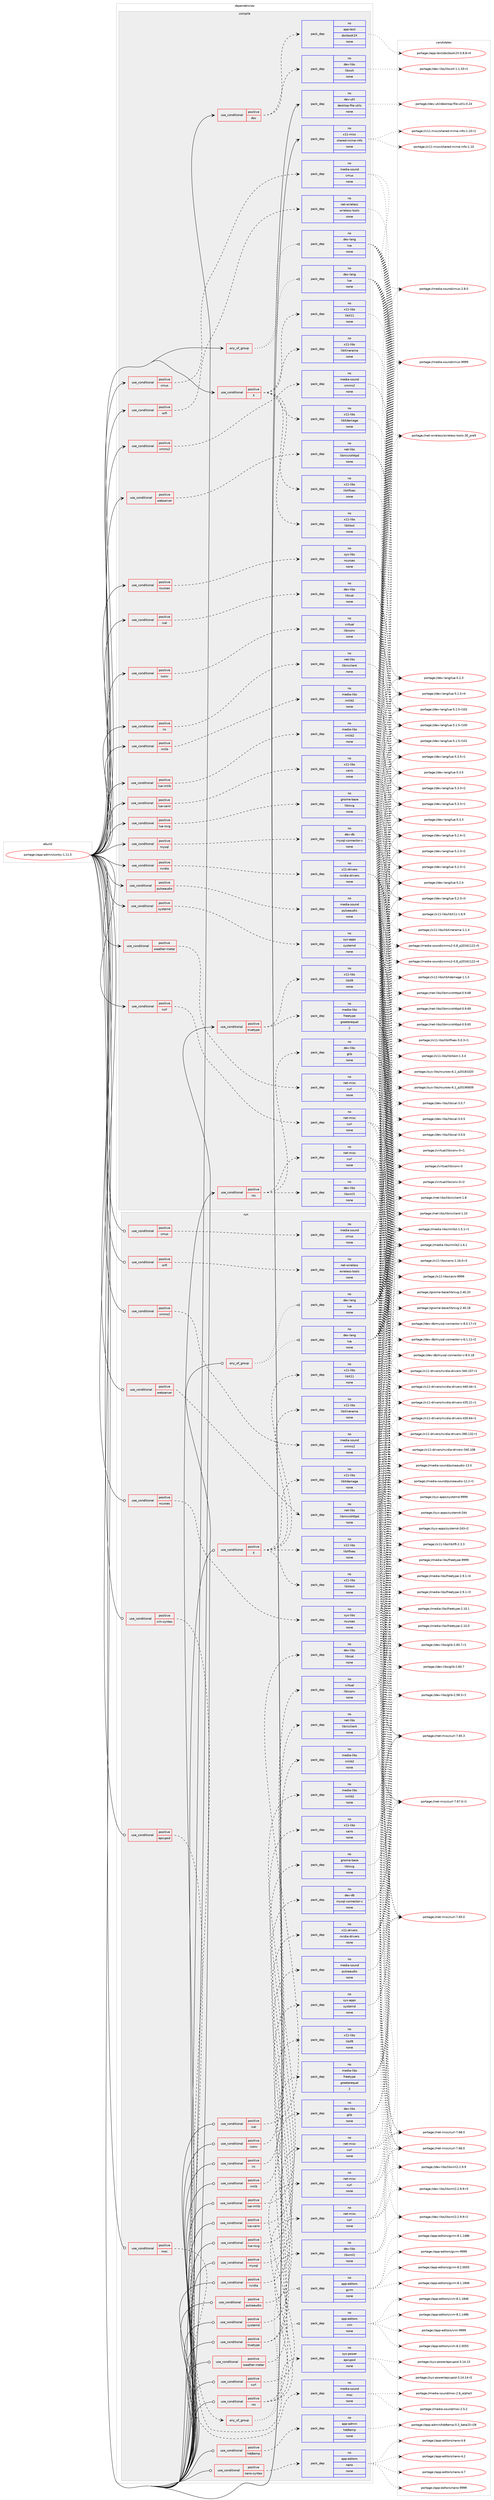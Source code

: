 digraph prolog {

# *************
# Graph options
# *************

newrank=true;
concentrate=true;
compound=true;
graph [rankdir=LR,fontname=Helvetica,fontsize=10,ranksep=1.5];#, ranksep=2.5, nodesep=0.2];
edge  [arrowhead=vee];
node  [fontname=Helvetica,fontsize=10];

# **********
# The ebuild
# **********

subgraph cluster_leftcol {
color=gray;
rank=same;
label=<<i>ebuild</i>>;
id [label="portage://app-admin/conky-1.11.5", color=red, width=4, href="../app-admin/conky-1.11.5.svg"];
}

# ****************
# The dependencies
# ****************

subgraph cluster_midcol {
color=gray;
label=<<i>dependencies</i>>;
subgraph cluster_compile {
fillcolor="#eeeeee";
style=filled;
label=<<i>compile</i>>;
subgraph any8469 {
dependency657393 [label=<<TABLE BORDER="0" CELLBORDER="1" CELLSPACING="0" CELLPADDING="4"><TR><TD CELLPADDING="10">any_of_group</TD></TR></TABLE>>, shape=none, color=red];subgraph pack493166 {
dependency657394 [label=<<TABLE BORDER="0" CELLBORDER="1" CELLSPACING="0" CELLPADDING="4" WIDTH="220"><TR><TD ROWSPAN="6" CELLPADDING="30">pack_dep</TD></TR><TR><TD WIDTH="110">no</TD></TR><TR><TD>dev-lang</TD></TR><TR><TD>lua</TD></TR><TR><TD>none</TD></TR><TR><TD></TD></TR></TABLE>>, shape=none, color=blue];
}
dependency657393:e -> dependency657394:w [weight=20,style="dotted",arrowhead="oinv"];
subgraph pack493167 {
dependency657395 [label=<<TABLE BORDER="0" CELLBORDER="1" CELLSPACING="0" CELLPADDING="4" WIDTH="220"><TR><TD ROWSPAN="6" CELLPADDING="30">pack_dep</TD></TR><TR><TD WIDTH="110">no</TD></TR><TR><TD>dev-lang</TD></TR><TR><TD>lua</TD></TR><TR><TD>none</TD></TR><TR><TD></TD></TR></TABLE>>, shape=none, color=blue];
}
dependency657393:e -> dependency657395:w [weight=20,style="dotted",arrowhead="oinv"];
}
id:e -> dependency657393:w [weight=20,style="solid",arrowhead="vee"];
subgraph cond155462 {
dependency657396 [label=<<TABLE BORDER="0" CELLBORDER="1" CELLSPACING="0" CELLPADDING="4"><TR><TD ROWSPAN="3" CELLPADDING="10">use_conditional</TD></TR><TR><TD>positive</TD></TR><TR><TD>X</TD></TR></TABLE>>, shape=none, color=red];
subgraph pack493168 {
dependency657397 [label=<<TABLE BORDER="0" CELLBORDER="1" CELLSPACING="0" CELLPADDING="4" WIDTH="220"><TR><TD ROWSPAN="6" CELLPADDING="30">pack_dep</TD></TR><TR><TD WIDTH="110">no</TD></TR><TR><TD>x11-libs</TD></TR><TR><TD>libX11</TD></TR><TR><TD>none</TD></TR><TR><TD></TD></TR></TABLE>>, shape=none, color=blue];
}
dependency657396:e -> dependency657397:w [weight=20,style="dashed",arrowhead="vee"];
subgraph pack493169 {
dependency657398 [label=<<TABLE BORDER="0" CELLBORDER="1" CELLSPACING="0" CELLPADDING="4" WIDTH="220"><TR><TD ROWSPAN="6" CELLPADDING="30">pack_dep</TD></TR><TR><TD WIDTH="110">no</TD></TR><TR><TD>x11-libs</TD></TR><TR><TD>libXdamage</TD></TR><TR><TD>none</TD></TR><TR><TD></TD></TR></TABLE>>, shape=none, color=blue];
}
dependency657396:e -> dependency657398:w [weight=20,style="dashed",arrowhead="vee"];
subgraph pack493170 {
dependency657399 [label=<<TABLE BORDER="0" CELLBORDER="1" CELLSPACING="0" CELLPADDING="4" WIDTH="220"><TR><TD ROWSPAN="6" CELLPADDING="30">pack_dep</TD></TR><TR><TD WIDTH="110">no</TD></TR><TR><TD>x11-libs</TD></TR><TR><TD>libXinerama</TD></TR><TR><TD>none</TD></TR><TR><TD></TD></TR></TABLE>>, shape=none, color=blue];
}
dependency657396:e -> dependency657399:w [weight=20,style="dashed",arrowhead="vee"];
subgraph pack493171 {
dependency657400 [label=<<TABLE BORDER="0" CELLBORDER="1" CELLSPACING="0" CELLPADDING="4" WIDTH="220"><TR><TD ROWSPAN="6" CELLPADDING="30">pack_dep</TD></TR><TR><TD WIDTH="110">no</TD></TR><TR><TD>x11-libs</TD></TR><TR><TD>libXfixes</TD></TR><TR><TD>none</TD></TR><TR><TD></TD></TR></TABLE>>, shape=none, color=blue];
}
dependency657396:e -> dependency657400:w [weight=20,style="dashed",arrowhead="vee"];
subgraph pack493172 {
dependency657401 [label=<<TABLE BORDER="0" CELLBORDER="1" CELLSPACING="0" CELLPADDING="4" WIDTH="220"><TR><TD ROWSPAN="6" CELLPADDING="30">pack_dep</TD></TR><TR><TD WIDTH="110">no</TD></TR><TR><TD>x11-libs</TD></TR><TR><TD>libXext</TD></TR><TR><TD>none</TD></TR><TR><TD></TD></TR></TABLE>>, shape=none, color=blue];
}
dependency657396:e -> dependency657401:w [weight=20,style="dashed",arrowhead="vee"];
}
id:e -> dependency657396:w [weight=20,style="solid",arrowhead="vee"];
subgraph cond155463 {
dependency657402 [label=<<TABLE BORDER="0" CELLBORDER="1" CELLSPACING="0" CELLPADDING="4"><TR><TD ROWSPAN="3" CELLPADDING="10">use_conditional</TD></TR><TR><TD>positive</TD></TR><TR><TD>cmus</TD></TR></TABLE>>, shape=none, color=red];
subgraph pack493173 {
dependency657403 [label=<<TABLE BORDER="0" CELLBORDER="1" CELLSPACING="0" CELLPADDING="4" WIDTH="220"><TR><TD ROWSPAN="6" CELLPADDING="30">pack_dep</TD></TR><TR><TD WIDTH="110">no</TD></TR><TR><TD>media-sound</TD></TR><TR><TD>cmus</TD></TR><TR><TD>none</TD></TR><TR><TD></TD></TR></TABLE>>, shape=none, color=blue];
}
dependency657402:e -> dependency657403:w [weight=20,style="dashed",arrowhead="vee"];
}
id:e -> dependency657402:w [weight=20,style="solid",arrowhead="vee"];
subgraph cond155464 {
dependency657404 [label=<<TABLE BORDER="0" CELLBORDER="1" CELLSPACING="0" CELLPADDING="4"><TR><TD ROWSPAN="3" CELLPADDING="10">use_conditional</TD></TR><TR><TD>positive</TD></TR><TR><TD>curl</TD></TR></TABLE>>, shape=none, color=red];
subgraph pack493174 {
dependency657405 [label=<<TABLE BORDER="0" CELLBORDER="1" CELLSPACING="0" CELLPADDING="4" WIDTH="220"><TR><TD ROWSPAN="6" CELLPADDING="30">pack_dep</TD></TR><TR><TD WIDTH="110">no</TD></TR><TR><TD>net-misc</TD></TR><TR><TD>curl</TD></TR><TR><TD>none</TD></TR><TR><TD></TD></TR></TABLE>>, shape=none, color=blue];
}
dependency657404:e -> dependency657405:w [weight=20,style="dashed",arrowhead="vee"];
}
id:e -> dependency657404:w [weight=20,style="solid",arrowhead="vee"];
subgraph cond155465 {
dependency657406 [label=<<TABLE BORDER="0" CELLBORDER="1" CELLSPACING="0" CELLPADDING="4"><TR><TD ROWSPAN="3" CELLPADDING="10">use_conditional</TD></TR><TR><TD>positive</TD></TR><TR><TD>doc</TD></TR></TABLE>>, shape=none, color=red];
subgraph pack493175 {
dependency657407 [label=<<TABLE BORDER="0" CELLBORDER="1" CELLSPACING="0" CELLPADDING="4" WIDTH="220"><TR><TD ROWSPAN="6" CELLPADDING="30">pack_dep</TD></TR><TR><TD WIDTH="110">no</TD></TR><TR><TD>app-text</TD></TR><TR><TD>docbook2X</TD></TR><TR><TD>none</TD></TR><TR><TD></TD></TR></TABLE>>, shape=none, color=blue];
}
dependency657406:e -> dependency657407:w [weight=20,style="dashed",arrowhead="vee"];
subgraph pack493176 {
dependency657408 [label=<<TABLE BORDER="0" CELLBORDER="1" CELLSPACING="0" CELLPADDING="4" WIDTH="220"><TR><TD ROWSPAN="6" CELLPADDING="30">pack_dep</TD></TR><TR><TD WIDTH="110">no</TD></TR><TR><TD>dev-libs</TD></TR><TR><TD>libxslt</TD></TR><TR><TD>none</TD></TR><TR><TD></TD></TR></TABLE>>, shape=none, color=blue];
}
dependency657406:e -> dependency657408:w [weight=20,style="dashed",arrowhead="vee"];
}
id:e -> dependency657406:w [weight=20,style="solid",arrowhead="vee"];
subgraph cond155466 {
dependency657409 [label=<<TABLE BORDER="0" CELLBORDER="1" CELLSPACING="0" CELLPADDING="4"><TR><TD ROWSPAN="3" CELLPADDING="10">use_conditional</TD></TR><TR><TD>positive</TD></TR><TR><TD>ical</TD></TR></TABLE>>, shape=none, color=red];
subgraph pack493177 {
dependency657410 [label=<<TABLE BORDER="0" CELLBORDER="1" CELLSPACING="0" CELLPADDING="4" WIDTH="220"><TR><TD ROWSPAN="6" CELLPADDING="30">pack_dep</TD></TR><TR><TD WIDTH="110">no</TD></TR><TR><TD>dev-libs</TD></TR><TR><TD>libical</TD></TR><TR><TD>none</TD></TR><TR><TD></TD></TR></TABLE>>, shape=none, color=blue];
}
dependency657409:e -> dependency657410:w [weight=20,style="dashed",arrowhead="vee"];
}
id:e -> dependency657409:w [weight=20,style="solid",arrowhead="vee"];
subgraph cond155467 {
dependency657411 [label=<<TABLE BORDER="0" CELLBORDER="1" CELLSPACING="0" CELLPADDING="4"><TR><TD ROWSPAN="3" CELLPADDING="10">use_conditional</TD></TR><TR><TD>positive</TD></TR><TR><TD>iconv</TD></TR></TABLE>>, shape=none, color=red];
subgraph pack493178 {
dependency657412 [label=<<TABLE BORDER="0" CELLBORDER="1" CELLSPACING="0" CELLPADDING="4" WIDTH="220"><TR><TD ROWSPAN="6" CELLPADDING="30">pack_dep</TD></TR><TR><TD WIDTH="110">no</TD></TR><TR><TD>virtual</TD></TR><TR><TD>libiconv</TD></TR><TR><TD>none</TD></TR><TR><TD></TD></TR></TABLE>>, shape=none, color=blue];
}
dependency657411:e -> dependency657412:w [weight=20,style="dashed",arrowhead="vee"];
}
id:e -> dependency657411:w [weight=20,style="solid",arrowhead="vee"];
subgraph cond155468 {
dependency657413 [label=<<TABLE BORDER="0" CELLBORDER="1" CELLSPACING="0" CELLPADDING="4"><TR><TD ROWSPAN="3" CELLPADDING="10">use_conditional</TD></TR><TR><TD>positive</TD></TR><TR><TD>imlib</TD></TR></TABLE>>, shape=none, color=red];
subgraph pack493179 {
dependency657414 [label=<<TABLE BORDER="0" CELLBORDER="1" CELLSPACING="0" CELLPADDING="4" WIDTH="220"><TR><TD ROWSPAN="6" CELLPADDING="30">pack_dep</TD></TR><TR><TD WIDTH="110">no</TD></TR><TR><TD>media-libs</TD></TR><TR><TD>imlib2</TD></TR><TR><TD>none</TD></TR><TR><TD></TD></TR></TABLE>>, shape=none, color=blue];
}
dependency657413:e -> dependency657414:w [weight=20,style="dashed",arrowhead="vee"];
}
id:e -> dependency657413:w [weight=20,style="solid",arrowhead="vee"];
subgraph cond155469 {
dependency657415 [label=<<TABLE BORDER="0" CELLBORDER="1" CELLSPACING="0" CELLPADDING="4"><TR><TD ROWSPAN="3" CELLPADDING="10">use_conditional</TD></TR><TR><TD>positive</TD></TR><TR><TD>irc</TD></TR></TABLE>>, shape=none, color=red];
subgraph pack493180 {
dependency657416 [label=<<TABLE BORDER="0" CELLBORDER="1" CELLSPACING="0" CELLPADDING="4" WIDTH="220"><TR><TD ROWSPAN="6" CELLPADDING="30">pack_dep</TD></TR><TR><TD WIDTH="110">no</TD></TR><TR><TD>net-libs</TD></TR><TR><TD>libircclient</TD></TR><TR><TD>none</TD></TR><TR><TD></TD></TR></TABLE>>, shape=none, color=blue];
}
dependency657415:e -> dependency657416:w [weight=20,style="dashed",arrowhead="vee"];
}
id:e -> dependency657415:w [weight=20,style="solid",arrowhead="vee"];
subgraph cond155470 {
dependency657417 [label=<<TABLE BORDER="0" CELLBORDER="1" CELLSPACING="0" CELLPADDING="4"><TR><TD ROWSPAN="3" CELLPADDING="10">use_conditional</TD></TR><TR><TD>positive</TD></TR><TR><TD>lua-cairo</TD></TR></TABLE>>, shape=none, color=red];
subgraph pack493181 {
dependency657418 [label=<<TABLE BORDER="0" CELLBORDER="1" CELLSPACING="0" CELLPADDING="4" WIDTH="220"><TR><TD ROWSPAN="6" CELLPADDING="30">pack_dep</TD></TR><TR><TD WIDTH="110">no</TD></TR><TR><TD>x11-libs</TD></TR><TR><TD>cairo</TD></TR><TR><TD>none</TD></TR><TR><TD></TD></TR></TABLE>>, shape=none, color=blue];
}
dependency657417:e -> dependency657418:w [weight=20,style="dashed",arrowhead="vee"];
}
id:e -> dependency657417:w [weight=20,style="solid",arrowhead="vee"];
subgraph cond155471 {
dependency657419 [label=<<TABLE BORDER="0" CELLBORDER="1" CELLSPACING="0" CELLPADDING="4"><TR><TD ROWSPAN="3" CELLPADDING="10">use_conditional</TD></TR><TR><TD>positive</TD></TR><TR><TD>lua-imlib</TD></TR></TABLE>>, shape=none, color=red];
subgraph pack493182 {
dependency657420 [label=<<TABLE BORDER="0" CELLBORDER="1" CELLSPACING="0" CELLPADDING="4" WIDTH="220"><TR><TD ROWSPAN="6" CELLPADDING="30">pack_dep</TD></TR><TR><TD WIDTH="110">no</TD></TR><TR><TD>media-libs</TD></TR><TR><TD>imlib2</TD></TR><TR><TD>none</TD></TR><TR><TD></TD></TR></TABLE>>, shape=none, color=blue];
}
dependency657419:e -> dependency657420:w [weight=20,style="dashed",arrowhead="vee"];
}
id:e -> dependency657419:w [weight=20,style="solid",arrowhead="vee"];
subgraph cond155472 {
dependency657421 [label=<<TABLE BORDER="0" CELLBORDER="1" CELLSPACING="0" CELLPADDING="4"><TR><TD ROWSPAN="3" CELLPADDING="10">use_conditional</TD></TR><TR><TD>positive</TD></TR><TR><TD>lua-rsvg</TD></TR></TABLE>>, shape=none, color=red];
subgraph pack493183 {
dependency657422 [label=<<TABLE BORDER="0" CELLBORDER="1" CELLSPACING="0" CELLPADDING="4" WIDTH="220"><TR><TD ROWSPAN="6" CELLPADDING="30">pack_dep</TD></TR><TR><TD WIDTH="110">no</TD></TR><TR><TD>gnome-base</TD></TR><TR><TD>librsvg</TD></TR><TR><TD>none</TD></TR><TR><TD></TD></TR></TABLE>>, shape=none, color=blue];
}
dependency657421:e -> dependency657422:w [weight=20,style="dashed",arrowhead="vee"];
}
id:e -> dependency657421:w [weight=20,style="solid",arrowhead="vee"];
subgraph cond155473 {
dependency657423 [label=<<TABLE BORDER="0" CELLBORDER="1" CELLSPACING="0" CELLPADDING="4"><TR><TD ROWSPAN="3" CELLPADDING="10">use_conditional</TD></TR><TR><TD>positive</TD></TR><TR><TD>mysql</TD></TR></TABLE>>, shape=none, color=red];
subgraph pack493184 {
dependency657424 [label=<<TABLE BORDER="0" CELLBORDER="1" CELLSPACING="0" CELLPADDING="4" WIDTH="220"><TR><TD ROWSPAN="6" CELLPADDING="30">pack_dep</TD></TR><TR><TD WIDTH="110">no</TD></TR><TR><TD>dev-db</TD></TR><TR><TD>mysql-connector-c</TD></TR><TR><TD>none</TD></TR><TR><TD></TD></TR></TABLE>>, shape=none, color=blue];
}
dependency657423:e -> dependency657424:w [weight=20,style="dashed",arrowhead="vee"];
}
id:e -> dependency657423:w [weight=20,style="solid",arrowhead="vee"];
subgraph cond155474 {
dependency657425 [label=<<TABLE BORDER="0" CELLBORDER="1" CELLSPACING="0" CELLPADDING="4"><TR><TD ROWSPAN="3" CELLPADDING="10">use_conditional</TD></TR><TR><TD>positive</TD></TR><TR><TD>ncurses</TD></TR></TABLE>>, shape=none, color=red];
subgraph pack493185 {
dependency657426 [label=<<TABLE BORDER="0" CELLBORDER="1" CELLSPACING="0" CELLPADDING="4" WIDTH="220"><TR><TD ROWSPAN="6" CELLPADDING="30">pack_dep</TD></TR><TR><TD WIDTH="110">no</TD></TR><TR><TD>sys-libs</TD></TR><TR><TD>ncurses</TD></TR><TR><TD>none</TD></TR><TR><TD></TD></TR></TABLE>>, shape=none, color=blue];
}
dependency657425:e -> dependency657426:w [weight=20,style="dashed",arrowhead="vee"];
}
id:e -> dependency657425:w [weight=20,style="solid",arrowhead="vee"];
subgraph cond155475 {
dependency657427 [label=<<TABLE BORDER="0" CELLBORDER="1" CELLSPACING="0" CELLPADDING="4"><TR><TD ROWSPAN="3" CELLPADDING="10">use_conditional</TD></TR><TR><TD>positive</TD></TR><TR><TD>nvidia</TD></TR></TABLE>>, shape=none, color=red];
subgraph pack493186 {
dependency657428 [label=<<TABLE BORDER="0" CELLBORDER="1" CELLSPACING="0" CELLPADDING="4" WIDTH="220"><TR><TD ROWSPAN="6" CELLPADDING="30">pack_dep</TD></TR><TR><TD WIDTH="110">no</TD></TR><TR><TD>x11-drivers</TD></TR><TR><TD>nvidia-drivers</TD></TR><TR><TD>none</TD></TR><TR><TD></TD></TR></TABLE>>, shape=none, color=blue];
}
dependency657427:e -> dependency657428:w [weight=20,style="dashed",arrowhead="vee"];
}
id:e -> dependency657427:w [weight=20,style="solid",arrowhead="vee"];
subgraph cond155476 {
dependency657429 [label=<<TABLE BORDER="0" CELLBORDER="1" CELLSPACING="0" CELLPADDING="4"><TR><TD ROWSPAN="3" CELLPADDING="10">use_conditional</TD></TR><TR><TD>positive</TD></TR><TR><TD>pulseaudio</TD></TR></TABLE>>, shape=none, color=red];
subgraph pack493187 {
dependency657430 [label=<<TABLE BORDER="0" CELLBORDER="1" CELLSPACING="0" CELLPADDING="4" WIDTH="220"><TR><TD ROWSPAN="6" CELLPADDING="30">pack_dep</TD></TR><TR><TD WIDTH="110">no</TD></TR><TR><TD>media-sound</TD></TR><TR><TD>pulseaudio</TD></TR><TR><TD>none</TD></TR><TR><TD></TD></TR></TABLE>>, shape=none, color=blue];
}
dependency657429:e -> dependency657430:w [weight=20,style="dashed",arrowhead="vee"];
}
id:e -> dependency657429:w [weight=20,style="solid",arrowhead="vee"];
subgraph cond155477 {
dependency657431 [label=<<TABLE BORDER="0" CELLBORDER="1" CELLSPACING="0" CELLPADDING="4"><TR><TD ROWSPAN="3" CELLPADDING="10">use_conditional</TD></TR><TR><TD>positive</TD></TR><TR><TD>rss</TD></TR></TABLE>>, shape=none, color=red];
subgraph pack493188 {
dependency657432 [label=<<TABLE BORDER="0" CELLBORDER="1" CELLSPACING="0" CELLPADDING="4" WIDTH="220"><TR><TD ROWSPAN="6" CELLPADDING="30">pack_dep</TD></TR><TR><TD WIDTH="110">no</TD></TR><TR><TD>dev-libs</TD></TR><TR><TD>libxml2</TD></TR><TR><TD>none</TD></TR><TR><TD></TD></TR></TABLE>>, shape=none, color=blue];
}
dependency657431:e -> dependency657432:w [weight=20,style="dashed",arrowhead="vee"];
subgraph pack493189 {
dependency657433 [label=<<TABLE BORDER="0" CELLBORDER="1" CELLSPACING="0" CELLPADDING="4" WIDTH="220"><TR><TD ROWSPAN="6" CELLPADDING="30">pack_dep</TD></TR><TR><TD WIDTH="110">no</TD></TR><TR><TD>net-misc</TD></TR><TR><TD>curl</TD></TR><TR><TD>none</TD></TR><TR><TD></TD></TR></TABLE>>, shape=none, color=blue];
}
dependency657431:e -> dependency657433:w [weight=20,style="dashed",arrowhead="vee"];
subgraph pack493190 {
dependency657434 [label=<<TABLE BORDER="0" CELLBORDER="1" CELLSPACING="0" CELLPADDING="4" WIDTH="220"><TR><TD ROWSPAN="6" CELLPADDING="30">pack_dep</TD></TR><TR><TD WIDTH="110">no</TD></TR><TR><TD>dev-libs</TD></TR><TR><TD>glib</TD></TR><TR><TD>none</TD></TR><TR><TD></TD></TR></TABLE>>, shape=none, color=blue];
}
dependency657431:e -> dependency657434:w [weight=20,style="dashed",arrowhead="vee"];
}
id:e -> dependency657431:w [weight=20,style="solid",arrowhead="vee"];
subgraph cond155478 {
dependency657435 [label=<<TABLE BORDER="0" CELLBORDER="1" CELLSPACING="0" CELLPADDING="4"><TR><TD ROWSPAN="3" CELLPADDING="10">use_conditional</TD></TR><TR><TD>positive</TD></TR><TR><TD>systemd</TD></TR></TABLE>>, shape=none, color=red];
subgraph pack493191 {
dependency657436 [label=<<TABLE BORDER="0" CELLBORDER="1" CELLSPACING="0" CELLPADDING="4" WIDTH="220"><TR><TD ROWSPAN="6" CELLPADDING="30">pack_dep</TD></TR><TR><TD WIDTH="110">no</TD></TR><TR><TD>sys-apps</TD></TR><TR><TD>systemd</TD></TR><TR><TD>none</TD></TR><TR><TD></TD></TR></TABLE>>, shape=none, color=blue];
}
dependency657435:e -> dependency657436:w [weight=20,style="dashed",arrowhead="vee"];
}
id:e -> dependency657435:w [weight=20,style="solid",arrowhead="vee"];
subgraph cond155479 {
dependency657437 [label=<<TABLE BORDER="0" CELLBORDER="1" CELLSPACING="0" CELLPADDING="4"><TR><TD ROWSPAN="3" CELLPADDING="10">use_conditional</TD></TR><TR><TD>positive</TD></TR><TR><TD>truetype</TD></TR></TABLE>>, shape=none, color=red];
subgraph pack493192 {
dependency657438 [label=<<TABLE BORDER="0" CELLBORDER="1" CELLSPACING="0" CELLPADDING="4" WIDTH="220"><TR><TD ROWSPAN="6" CELLPADDING="30">pack_dep</TD></TR><TR><TD WIDTH="110">no</TD></TR><TR><TD>x11-libs</TD></TR><TR><TD>libXft</TD></TR><TR><TD>none</TD></TR><TR><TD></TD></TR></TABLE>>, shape=none, color=blue];
}
dependency657437:e -> dependency657438:w [weight=20,style="dashed",arrowhead="vee"];
subgraph pack493193 {
dependency657439 [label=<<TABLE BORDER="0" CELLBORDER="1" CELLSPACING="0" CELLPADDING="4" WIDTH="220"><TR><TD ROWSPAN="6" CELLPADDING="30">pack_dep</TD></TR><TR><TD WIDTH="110">no</TD></TR><TR><TD>media-libs</TD></TR><TR><TD>freetype</TD></TR><TR><TD>greaterequal</TD></TR><TR><TD>2</TD></TR></TABLE>>, shape=none, color=blue];
}
dependency657437:e -> dependency657439:w [weight=20,style="dashed",arrowhead="vee"];
}
id:e -> dependency657437:w [weight=20,style="solid",arrowhead="vee"];
subgraph cond155480 {
dependency657440 [label=<<TABLE BORDER="0" CELLBORDER="1" CELLSPACING="0" CELLPADDING="4"><TR><TD ROWSPAN="3" CELLPADDING="10">use_conditional</TD></TR><TR><TD>positive</TD></TR><TR><TD>weather-metar</TD></TR></TABLE>>, shape=none, color=red];
subgraph pack493194 {
dependency657441 [label=<<TABLE BORDER="0" CELLBORDER="1" CELLSPACING="0" CELLPADDING="4" WIDTH="220"><TR><TD ROWSPAN="6" CELLPADDING="30">pack_dep</TD></TR><TR><TD WIDTH="110">no</TD></TR><TR><TD>net-misc</TD></TR><TR><TD>curl</TD></TR><TR><TD>none</TD></TR><TR><TD></TD></TR></TABLE>>, shape=none, color=blue];
}
dependency657440:e -> dependency657441:w [weight=20,style="dashed",arrowhead="vee"];
}
id:e -> dependency657440:w [weight=20,style="solid",arrowhead="vee"];
subgraph cond155481 {
dependency657442 [label=<<TABLE BORDER="0" CELLBORDER="1" CELLSPACING="0" CELLPADDING="4"><TR><TD ROWSPAN="3" CELLPADDING="10">use_conditional</TD></TR><TR><TD>positive</TD></TR><TR><TD>webserver</TD></TR></TABLE>>, shape=none, color=red];
subgraph pack493195 {
dependency657443 [label=<<TABLE BORDER="0" CELLBORDER="1" CELLSPACING="0" CELLPADDING="4" WIDTH="220"><TR><TD ROWSPAN="6" CELLPADDING="30">pack_dep</TD></TR><TR><TD WIDTH="110">no</TD></TR><TR><TD>net-libs</TD></TR><TR><TD>libmicrohttpd</TD></TR><TR><TD>none</TD></TR><TR><TD></TD></TR></TABLE>>, shape=none, color=blue];
}
dependency657442:e -> dependency657443:w [weight=20,style="dashed",arrowhead="vee"];
}
id:e -> dependency657442:w [weight=20,style="solid",arrowhead="vee"];
subgraph cond155482 {
dependency657444 [label=<<TABLE BORDER="0" CELLBORDER="1" CELLSPACING="0" CELLPADDING="4"><TR><TD ROWSPAN="3" CELLPADDING="10">use_conditional</TD></TR><TR><TD>positive</TD></TR><TR><TD>wifi</TD></TR></TABLE>>, shape=none, color=red];
subgraph pack493196 {
dependency657445 [label=<<TABLE BORDER="0" CELLBORDER="1" CELLSPACING="0" CELLPADDING="4" WIDTH="220"><TR><TD ROWSPAN="6" CELLPADDING="30">pack_dep</TD></TR><TR><TD WIDTH="110">no</TD></TR><TR><TD>net-wireless</TD></TR><TR><TD>wireless-tools</TD></TR><TR><TD>none</TD></TR><TR><TD></TD></TR></TABLE>>, shape=none, color=blue];
}
dependency657444:e -> dependency657445:w [weight=20,style="dashed",arrowhead="vee"];
}
id:e -> dependency657444:w [weight=20,style="solid",arrowhead="vee"];
subgraph cond155483 {
dependency657446 [label=<<TABLE BORDER="0" CELLBORDER="1" CELLSPACING="0" CELLPADDING="4"><TR><TD ROWSPAN="3" CELLPADDING="10">use_conditional</TD></TR><TR><TD>positive</TD></TR><TR><TD>xmms2</TD></TR></TABLE>>, shape=none, color=red];
subgraph pack493197 {
dependency657447 [label=<<TABLE BORDER="0" CELLBORDER="1" CELLSPACING="0" CELLPADDING="4" WIDTH="220"><TR><TD ROWSPAN="6" CELLPADDING="30">pack_dep</TD></TR><TR><TD WIDTH="110">no</TD></TR><TR><TD>media-sound</TD></TR><TR><TD>xmms2</TD></TR><TR><TD>none</TD></TR><TR><TD></TD></TR></TABLE>>, shape=none, color=blue];
}
dependency657446:e -> dependency657447:w [weight=20,style="dashed",arrowhead="vee"];
}
id:e -> dependency657446:w [weight=20,style="solid",arrowhead="vee"];
subgraph pack493198 {
dependency657448 [label=<<TABLE BORDER="0" CELLBORDER="1" CELLSPACING="0" CELLPADDING="4" WIDTH="220"><TR><TD ROWSPAN="6" CELLPADDING="30">pack_dep</TD></TR><TR><TD WIDTH="110">no</TD></TR><TR><TD>dev-util</TD></TR><TR><TD>desktop-file-utils</TD></TR><TR><TD>none</TD></TR><TR><TD></TD></TR></TABLE>>, shape=none, color=blue];
}
id:e -> dependency657448:w [weight=20,style="solid",arrowhead="vee"];
subgraph pack493199 {
dependency657449 [label=<<TABLE BORDER="0" CELLBORDER="1" CELLSPACING="0" CELLPADDING="4" WIDTH="220"><TR><TD ROWSPAN="6" CELLPADDING="30">pack_dep</TD></TR><TR><TD WIDTH="110">no</TD></TR><TR><TD>x11-misc</TD></TR><TR><TD>shared-mime-info</TD></TR><TR><TD>none</TD></TR><TR><TD></TD></TR></TABLE>>, shape=none, color=blue];
}
id:e -> dependency657449:w [weight=20,style="solid",arrowhead="vee"];
}
subgraph cluster_compileandrun {
fillcolor="#eeeeee";
style=filled;
label=<<i>compile and run</i>>;
}
subgraph cluster_run {
fillcolor="#eeeeee";
style=filled;
label=<<i>run</i>>;
subgraph any8470 {
dependency657450 [label=<<TABLE BORDER="0" CELLBORDER="1" CELLSPACING="0" CELLPADDING="4"><TR><TD CELLPADDING="10">any_of_group</TD></TR></TABLE>>, shape=none, color=red];subgraph pack493200 {
dependency657451 [label=<<TABLE BORDER="0" CELLBORDER="1" CELLSPACING="0" CELLPADDING="4" WIDTH="220"><TR><TD ROWSPAN="6" CELLPADDING="30">pack_dep</TD></TR><TR><TD WIDTH="110">no</TD></TR><TR><TD>dev-lang</TD></TR><TR><TD>lua</TD></TR><TR><TD>none</TD></TR><TR><TD></TD></TR></TABLE>>, shape=none, color=blue];
}
dependency657450:e -> dependency657451:w [weight=20,style="dotted",arrowhead="oinv"];
subgraph pack493201 {
dependency657452 [label=<<TABLE BORDER="0" CELLBORDER="1" CELLSPACING="0" CELLPADDING="4" WIDTH="220"><TR><TD ROWSPAN="6" CELLPADDING="30">pack_dep</TD></TR><TR><TD WIDTH="110">no</TD></TR><TR><TD>dev-lang</TD></TR><TR><TD>lua</TD></TR><TR><TD>none</TD></TR><TR><TD></TD></TR></TABLE>>, shape=none, color=blue];
}
dependency657450:e -> dependency657452:w [weight=20,style="dotted",arrowhead="oinv"];
}
id:e -> dependency657450:w [weight=20,style="solid",arrowhead="odot"];
subgraph cond155484 {
dependency657453 [label=<<TABLE BORDER="0" CELLBORDER="1" CELLSPACING="0" CELLPADDING="4"><TR><TD ROWSPAN="3" CELLPADDING="10">use_conditional</TD></TR><TR><TD>positive</TD></TR><TR><TD>X</TD></TR></TABLE>>, shape=none, color=red];
subgraph pack493202 {
dependency657454 [label=<<TABLE BORDER="0" CELLBORDER="1" CELLSPACING="0" CELLPADDING="4" WIDTH="220"><TR><TD ROWSPAN="6" CELLPADDING="30">pack_dep</TD></TR><TR><TD WIDTH="110">no</TD></TR><TR><TD>x11-libs</TD></TR><TR><TD>libX11</TD></TR><TR><TD>none</TD></TR><TR><TD></TD></TR></TABLE>>, shape=none, color=blue];
}
dependency657453:e -> dependency657454:w [weight=20,style="dashed",arrowhead="vee"];
subgraph pack493203 {
dependency657455 [label=<<TABLE BORDER="0" CELLBORDER="1" CELLSPACING="0" CELLPADDING="4" WIDTH="220"><TR><TD ROWSPAN="6" CELLPADDING="30">pack_dep</TD></TR><TR><TD WIDTH="110">no</TD></TR><TR><TD>x11-libs</TD></TR><TR><TD>libXdamage</TD></TR><TR><TD>none</TD></TR><TR><TD></TD></TR></TABLE>>, shape=none, color=blue];
}
dependency657453:e -> dependency657455:w [weight=20,style="dashed",arrowhead="vee"];
subgraph pack493204 {
dependency657456 [label=<<TABLE BORDER="0" CELLBORDER="1" CELLSPACING="0" CELLPADDING="4" WIDTH="220"><TR><TD ROWSPAN="6" CELLPADDING="30">pack_dep</TD></TR><TR><TD WIDTH="110">no</TD></TR><TR><TD>x11-libs</TD></TR><TR><TD>libXinerama</TD></TR><TR><TD>none</TD></TR><TR><TD></TD></TR></TABLE>>, shape=none, color=blue];
}
dependency657453:e -> dependency657456:w [weight=20,style="dashed",arrowhead="vee"];
subgraph pack493205 {
dependency657457 [label=<<TABLE BORDER="0" CELLBORDER="1" CELLSPACING="0" CELLPADDING="4" WIDTH="220"><TR><TD ROWSPAN="6" CELLPADDING="30">pack_dep</TD></TR><TR><TD WIDTH="110">no</TD></TR><TR><TD>x11-libs</TD></TR><TR><TD>libXfixes</TD></TR><TR><TD>none</TD></TR><TR><TD></TD></TR></TABLE>>, shape=none, color=blue];
}
dependency657453:e -> dependency657457:w [weight=20,style="dashed",arrowhead="vee"];
subgraph pack493206 {
dependency657458 [label=<<TABLE BORDER="0" CELLBORDER="1" CELLSPACING="0" CELLPADDING="4" WIDTH="220"><TR><TD ROWSPAN="6" CELLPADDING="30">pack_dep</TD></TR><TR><TD WIDTH="110">no</TD></TR><TR><TD>x11-libs</TD></TR><TR><TD>libXext</TD></TR><TR><TD>none</TD></TR><TR><TD></TD></TR></TABLE>>, shape=none, color=blue];
}
dependency657453:e -> dependency657458:w [weight=20,style="dashed",arrowhead="vee"];
}
id:e -> dependency657453:w [weight=20,style="solid",arrowhead="odot"];
subgraph cond155485 {
dependency657459 [label=<<TABLE BORDER="0" CELLBORDER="1" CELLSPACING="0" CELLPADDING="4"><TR><TD ROWSPAN="3" CELLPADDING="10">use_conditional</TD></TR><TR><TD>positive</TD></TR><TR><TD>apcupsd</TD></TR></TABLE>>, shape=none, color=red];
subgraph pack493207 {
dependency657460 [label=<<TABLE BORDER="0" CELLBORDER="1" CELLSPACING="0" CELLPADDING="4" WIDTH="220"><TR><TD ROWSPAN="6" CELLPADDING="30">pack_dep</TD></TR><TR><TD WIDTH="110">no</TD></TR><TR><TD>sys-power</TD></TR><TR><TD>apcupsd</TD></TR><TR><TD>none</TD></TR><TR><TD></TD></TR></TABLE>>, shape=none, color=blue];
}
dependency657459:e -> dependency657460:w [weight=20,style="dashed",arrowhead="vee"];
}
id:e -> dependency657459:w [weight=20,style="solid",arrowhead="odot"];
subgraph cond155486 {
dependency657461 [label=<<TABLE BORDER="0" CELLBORDER="1" CELLSPACING="0" CELLPADDING="4"><TR><TD ROWSPAN="3" CELLPADDING="10">use_conditional</TD></TR><TR><TD>positive</TD></TR><TR><TD>cmus</TD></TR></TABLE>>, shape=none, color=red];
subgraph pack493208 {
dependency657462 [label=<<TABLE BORDER="0" CELLBORDER="1" CELLSPACING="0" CELLPADDING="4" WIDTH="220"><TR><TD ROWSPAN="6" CELLPADDING="30">pack_dep</TD></TR><TR><TD WIDTH="110">no</TD></TR><TR><TD>media-sound</TD></TR><TR><TD>cmus</TD></TR><TR><TD>none</TD></TR><TR><TD></TD></TR></TABLE>>, shape=none, color=blue];
}
dependency657461:e -> dependency657462:w [weight=20,style="dashed",arrowhead="vee"];
}
id:e -> dependency657461:w [weight=20,style="solid",arrowhead="odot"];
subgraph cond155487 {
dependency657463 [label=<<TABLE BORDER="0" CELLBORDER="1" CELLSPACING="0" CELLPADDING="4"><TR><TD ROWSPAN="3" CELLPADDING="10">use_conditional</TD></TR><TR><TD>positive</TD></TR><TR><TD>curl</TD></TR></TABLE>>, shape=none, color=red];
subgraph pack493209 {
dependency657464 [label=<<TABLE BORDER="0" CELLBORDER="1" CELLSPACING="0" CELLPADDING="4" WIDTH="220"><TR><TD ROWSPAN="6" CELLPADDING="30">pack_dep</TD></TR><TR><TD WIDTH="110">no</TD></TR><TR><TD>net-misc</TD></TR><TR><TD>curl</TD></TR><TR><TD>none</TD></TR><TR><TD></TD></TR></TABLE>>, shape=none, color=blue];
}
dependency657463:e -> dependency657464:w [weight=20,style="dashed",arrowhead="vee"];
}
id:e -> dependency657463:w [weight=20,style="solid",arrowhead="odot"];
subgraph cond155488 {
dependency657465 [label=<<TABLE BORDER="0" CELLBORDER="1" CELLSPACING="0" CELLPADDING="4"><TR><TD ROWSPAN="3" CELLPADDING="10">use_conditional</TD></TR><TR><TD>positive</TD></TR><TR><TD>hddtemp</TD></TR></TABLE>>, shape=none, color=red];
subgraph pack493210 {
dependency657466 [label=<<TABLE BORDER="0" CELLBORDER="1" CELLSPACING="0" CELLPADDING="4" WIDTH="220"><TR><TD ROWSPAN="6" CELLPADDING="30">pack_dep</TD></TR><TR><TD WIDTH="110">no</TD></TR><TR><TD>app-admin</TD></TR><TR><TD>hddtemp</TD></TR><TR><TD>none</TD></TR><TR><TD></TD></TR></TABLE>>, shape=none, color=blue];
}
dependency657465:e -> dependency657466:w [weight=20,style="dashed",arrowhead="vee"];
}
id:e -> dependency657465:w [weight=20,style="solid",arrowhead="odot"];
subgraph cond155489 {
dependency657467 [label=<<TABLE BORDER="0" CELLBORDER="1" CELLSPACING="0" CELLPADDING="4"><TR><TD ROWSPAN="3" CELLPADDING="10">use_conditional</TD></TR><TR><TD>positive</TD></TR><TR><TD>ical</TD></TR></TABLE>>, shape=none, color=red];
subgraph pack493211 {
dependency657468 [label=<<TABLE BORDER="0" CELLBORDER="1" CELLSPACING="0" CELLPADDING="4" WIDTH="220"><TR><TD ROWSPAN="6" CELLPADDING="30">pack_dep</TD></TR><TR><TD WIDTH="110">no</TD></TR><TR><TD>dev-libs</TD></TR><TR><TD>libical</TD></TR><TR><TD>none</TD></TR><TR><TD></TD></TR></TABLE>>, shape=none, color=blue];
}
dependency657467:e -> dependency657468:w [weight=20,style="dashed",arrowhead="vee"];
}
id:e -> dependency657467:w [weight=20,style="solid",arrowhead="odot"];
subgraph cond155490 {
dependency657469 [label=<<TABLE BORDER="0" CELLBORDER="1" CELLSPACING="0" CELLPADDING="4"><TR><TD ROWSPAN="3" CELLPADDING="10">use_conditional</TD></TR><TR><TD>positive</TD></TR><TR><TD>iconv</TD></TR></TABLE>>, shape=none, color=red];
subgraph pack493212 {
dependency657470 [label=<<TABLE BORDER="0" CELLBORDER="1" CELLSPACING="0" CELLPADDING="4" WIDTH="220"><TR><TD ROWSPAN="6" CELLPADDING="30">pack_dep</TD></TR><TR><TD WIDTH="110">no</TD></TR><TR><TD>virtual</TD></TR><TR><TD>libiconv</TD></TR><TR><TD>none</TD></TR><TR><TD></TD></TR></TABLE>>, shape=none, color=blue];
}
dependency657469:e -> dependency657470:w [weight=20,style="dashed",arrowhead="vee"];
}
id:e -> dependency657469:w [weight=20,style="solid",arrowhead="odot"];
subgraph cond155491 {
dependency657471 [label=<<TABLE BORDER="0" CELLBORDER="1" CELLSPACING="0" CELLPADDING="4"><TR><TD ROWSPAN="3" CELLPADDING="10">use_conditional</TD></TR><TR><TD>positive</TD></TR><TR><TD>imlib</TD></TR></TABLE>>, shape=none, color=red];
subgraph pack493213 {
dependency657472 [label=<<TABLE BORDER="0" CELLBORDER="1" CELLSPACING="0" CELLPADDING="4" WIDTH="220"><TR><TD ROWSPAN="6" CELLPADDING="30">pack_dep</TD></TR><TR><TD WIDTH="110">no</TD></TR><TR><TD>media-libs</TD></TR><TR><TD>imlib2</TD></TR><TR><TD>none</TD></TR><TR><TD></TD></TR></TABLE>>, shape=none, color=blue];
}
dependency657471:e -> dependency657472:w [weight=20,style="dashed",arrowhead="vee"];
}
id:e -> dependency657471:w [weight=20,style="solid",arrowhead="odot"];
subgraph cond155492 {
dependency657473 [label=<<TABLE BORDER="0" CELLBORDER="1" CELLSPACING="0" CELLPADDING="4"><TR><TD ROWSPAN="3" CELLPADDING="10">use_conditional</TD></TR><TR><TD>positive</TD></TR><TR><TD>irc</TD></TR></TABLE>>, shape=none, color=red];
subgraph pack493214 {
dependency657474 [label=<<TABLE BORDER="0" CELLBORDER="1" CELLSPACING="0" CELLPADDING="4" WIDTH="220"><TR><TD ROWSPAN="6" CELLPADDING="30">pack_dep</TD></TR><TR><TD WIDTH="110">no</TD></TR><TR><TD>net-libs</TD></TR><TR><TD>libircclient</TD></TR><TR><TD>none</TD></TR><TR><TD></TD></TR></TABLE>>, shape=none, color=blue];
}
dependency657473:e -> dependency657474:w [weight=20,style="dashed",arrowhead="vee"];
}
id:e -> dependency657473:w [weight=20,style="solid",arrowhead="odot"];
subgraph cond155493 {
dependency657475 [label=<<TABLE BORDER="0" CELLBORDER="1" CELLSPACING="0" CELLPADDING="4"><TR><TD ROWSPAN="3" CELLPADDING="10">use_conditional</TD></TR><TR><TD>positive</TD></TR><TR><TD>lua-cairo</TD></TR></TABLE>>, shape=none, color=red];
subgraph pack493215 {
dependency657476 [label=<<TABLE BORDER="0" CELLBORDER="1" CELLSPACING="0" CELLPADDING="4" WIDTH="220"><TR><TD ROWSPAN="6" CELLPADDING="30">pack_dep</TD></TR><TR><TD WIDTH="110">no</TD></TR><TR><TD>x11-libs</TD></TR><TR><TD>cairo</TD></TR><TR><TD>none</TD></TR><TR><TD></TD></TR></TABLE>>, shape=none, color=blue];
}
dependency657475:e -> dependency657476:w [weight=20,style="dashed",arrowhead="vee"];
}
id:e -> dependency657475:w [weight=20,style="solid",arrowhead="odot"];
subgraph cond155494 {
dependency657477 [label=<<TABLE BORDER="0" CELLBORDER="1" CELLSPACING="0" CELLPADDING="4"><TR><TD ROWSPAN="3" CELLPADDING="10">use_conditional</TD></TR><TR><TD>positive</TD></TR><TR><TD>lua-imlib</TD></TR></TABLE>>, shape=none, color=red];
subgraph pack493216 {
dependency657478 [label=<<TABLE BORDER="0" CELLBORDER="1" CELLSPACING="0" CELLPADDING="4" WIDTH="220"><TR><TD ROWSPAN="6" CELLPADDING="30">pack_dep</TD></TR><TR><TD WIDTH="110">no</TD></TR><TR><TD>media-libs</TD></TR><TR><TD>imlib2</TD></TR><TR><TD>none</TD></TR><TR><TD></TD></TR></TABLE>>, shape=none, color=blue];
}
dependency657477:e -> dependency657478:w [weight=20,style="dashed",arrowhead="vee"];
}
id:e -> dependency657477:w [weight=20,style="solid",arrowhead="odot"];
subgraph cond155495 {
dependency657479 [label=<<TABLE BORDER="0" CELLBORDER="1" CELLSPACING="0" CELLPADDING="4"><TR><TD ROWSPAN="3" CELLPADDING="10">use_conditional</TD></TR><TR><TD>positive</TD></TR><TR><TD>lua-rsvg</TD></TR></TABLE>>, shape=none, color=red];
subgraph pack493217 {
dependency657480 [label=<<TABLE BORDER="0" CELLBORDER="1" CELLSPACING="0" CELLPADDING="4" WIDTH="220"><TR><TD ROWSPAN="6" CELLPADDING="30">pack_dep</TD></TR><TR><TD WIDTH="110">no</TD></TR><TR><TD>gnome-base</TD></TR><TR><TD>librsvg</TD></TR><TR><TD>none</TD></TR><TR><TD></TD></TR></TABLE>>, shape=none, color=blue];
}
dependency657479:e -> dependency657480:w [weight=20,style="dashed",arrowhead="vee"];
}
id:e -> dependency657479:w [weight=20,style="solid",arrowhead="odot"];
subgraph cond155496 {
dependency657481 [label=<<TABLE BORDER="0" CELLBORDER="1" CELLSPACING="0" CELLPADDING="4"><TR><TD ROWSPAN="3" CELLPADDING="10">use_conditional</TD></TR><TR><TD>positive</TD></TR><TR><TD>moc</TD></TR></TABLE>>, shape=none, color=red];
subgraph pack493218 {
dependency657482 [label=<<TABLE BORDER="0" CELLBORDER="1" CELLSPACING="0" CELLPADDING="4" WIDTH="220"><TR><TD ROWSPAN="6" CELLPADDING="30">pack_dep</TD></TR><TR><TD WIDTH="110">no</TD></TR><TR><TD>media-sound</TD></TR><TR><TD>moc</TD></TR><TR><TD>none</TD></TR><TR><TD></TD></TR></TABLE>>, shape=none, color=blue];
}
dependency657481:e -> dependency657482:w [weight=20,style="dashed",arrowhead="vee"];
}
id:e -> dependency657481:w [weight=20,style="solid",arrowhead="odot"];
subgraph cond155497 {
dependency657483 [label=<<TABLE BORDER="0" CELLBORDER="1" CELLSPACING="0" CELLPADDING="4"><TR><TD ROWSPAN="3" CELLPADDING="10">use_conditional</TD></TR><TR><TD>positive</TD></TR><TR><TD>mysql</TD></TR></TABLE>>, shape=none, color=red];
subgraph pack493219 {
dependency657484 [label=<<TABLE BORDER="0" CELLBORDER="1" CELLSPACING="0" CELLPADDING="4" WIDTH="220"><TR><TD ROWSPAN="6" CELLPADDING="30">pack_dep</TD></TR><TR><TD WIDTH="110">no</TD></TR><TR><TD>dev-db</TD></TR><TR><TD>mysql-connector-c</TD></TR><TR><TD>none</TD></TR><TR><TD></TD></TR></TABLE>>, shape=none, color=blue];
}
dependency657483:e -> dependency657484:w [weight=20,style="dashed",arrowhead="vee"];
}
id:e -> dependency657483:w [weight=20,style="solid",arrowhead="odot"];
subgraph cond155498 {
dependency657485 [label=<<TABLE BORDER="0" CELLBORDER="1" CELLSPACING="0" CELLPADDING="4"><TR><TD ROWSPAN="3" CELLPADDING="10">use_conditional</TD></TR><TR><TD>positive</TD></TR><TR><TD>nano-syntax</TD></TR></TABLE>>, shape=none, color=red];
subgraph pack493220 {
dependency657486 [label=<<TABLE BORDER="0" CELLBORDER="1" CELLSPACING="0" CELLPADDING="4" WIDTH="220"><TR><TD ROWSPAN="6" CELLPADDING="30">pack_dep</TD></TR><TR><TD WIDTH="110">no</TD></TR><TR><TD>app-editors</TD></TR><TR><TD>nano</TD></TR><TR><TD>none</TD></TR><TR><TD></TD></TR></TABLE>>, shape=none, color=blue];
}
dependency657485:e -> dependency657486:w [weight=20,style="dashed",arrowhead="vee"];
}
id:e -> dependency657485:w [weight=20,style="solid",arrowhead="odot"];
subgraph cond155499 {
dependency657487 [label=<<TABLE BORDER="0" CELLBORDER="1" CELLSPACING="0" CELLPADDING="4"><TR><TD ROWSPAN="3" CELLPADDING="10">use_conditional</TD></TR><TR><TD>positive</TD></TR><TR><TD>ncurses</TD></TR></TABLE>>, shape=none, color=red];
subgraph pack493221 {
dependency657488 [label=<<TABLE BORDER="0" CELLBORDER="1" CELLSPACING="0" CELLPADDING="4" WIDTH="220"><TR><TD ROWSPAN="6" CELLPADDING="30">pack_dep</TD></TR><TR><TD WIDTH="110">no</TD></TR><TR><TD>sys-libs</TD></TR><TR><TD>ncurses</TD></TR><TR><TD>none</TD></TR><TR><TD></TD></TR></TABLE>>, shape=none, color=blue];
}
dependency657487:e -> dependency657488:w [weight=20,style="dashed",arrowhead="vee"];
}
id:e -> dependency657487:w [weight=20,style="solid",arrowhead="odot"];
subgraph cond155500 {
dependency657489 [label=<<TABLE BORDER="0" CELLBORDER="1" CELLSPACING="0" CELLPADDING="4"><TR><TD ROWSPAN="3" CELLPADDING="10">use_conditional</TD></TR><TR><TD>positive</TD></TR><TR><TD>nvidia</TD></TR></TABLE>>, shape=none, color=red];
subgraph pack493222 {
dependency657490 [label=<<TABLE BORDER="0" CELLBORDER="1" CELLSPACING="0" CELLPADDING="4" WIDTH="220"><TR><TD ROWSPAN="6" CELLPADDING="30">pack_dep</TD></TR><TR><TD WIDTH="110">no</TD></TR><TR><TD>x11-drivers</TD></TR><TR><TD>nvidia-drivers</TD></TR><TR><TD>none</TD></TR><TR><TD></TD></TR></TABLE>>, shape=none, color=blue];
}
dependency657489:e -> dependency657490:w [weight=20,style="dashed",arrowhead="vee"];
}
id:e -> dependency657489:w [weight=20,style="solid",arrowhead="odot"];
subgraph cond155501 {
dependency657491 [label=<<TABLE BORDER="0" CELLBORDER="1" CELLSPACING="0" CELLPADDING="4"><TR><TD ROWSPAN="3" CELLPADDING="10">use_conditional</TD></TR><TR><TD>positive</TD></TR><TR><TD>pulseaudio</TD></TR></TABLE>>, shape=none, color=red];
subgraph pack493223 {
dependency657492 [label=<<TABLE BORDER="0" CELLBORDER="1" CELLSPACING="0" CELLPADDING="4" WIDTH="220"><TR><TD ROWSPAN="6" CELLPADDING="30">pack_dep</TD></TR><TR><TD WIDTH="110">no</TD></TR><TR><TD>media-sound</TD></TR><TR><TD>pulseaudio</TD></TR><TR><TD>none</TD></TR><TR><TD></TD></TR></TABLE>>, shape=none, color=blue];
}
dependency657491:e -> dependency657492:w [weight=20,style="dashed",arrowhead="vee"];
}
id:e -> dependency657491:w [weight=20,style="solid",arrowhead="odot"];
subgraph cond155502 {
dependency657493 [label=<<TABLE BORDER="0" CELLBORDER="1" CELLSPACING="0" CELLPADDING="4"><TR><TD ROWSPAN="3" CELLPADDING="10">use_conditional</TD></TR><TR><TD>positive</TD></TR><TR><TD>rss</TD></TR></TABLE>>, shape=none, color=red];
subgraph pack493224 {
dependency657494 [label=<<TABLE BORDER="0" CELLBORDER="1" CELLSPACING="0" CELLPADDING="4" WIDTH="220"><TR><TD ROWSPAN="6" CELLPADDING="30">pack_dep</TD></TR><TR><TD WIDTH="110">no</TD></TR><TR><TD>dev-libs</TD></TR><TR><TD>libxml2</TD></TR><TR><TD>none</TD></TR><TR><TD></TD></TR></TABLE>>, shape=none, color=blue];
}
dependency657493:e -> dependency657494:w [weight=20,style="dashed",arrowhead="vee"];
subgraph pack493225 {
dependency657495 [label=<<TABLE BORDER="0" CELLBORDER="1" CELLSPACING="0" CELLPADDING="4" WIDTH="220"><TR><TD ROWSPAN="6" CELLPADDING="30">pack_dep</TD></TR><TR><TD WIDTH="110">no</TD></TR><TR><TD>net-misc</TD></TR><TR><TD>curl</TD></TR><TR><TD>none</TD></TR><TR><TD></TD></TR></TABLE>>, shape=none, color=blue];
}
dependency657493:e -> dependency657495:w [weight=20,style="dashed",arrowhead="vee"];
subgraph pack493226 {
dependency657496 [label=<<TABLE BORDER="0" CELLBORDER="1" CELLSPACING="0" CELLPADDING="4" WIDTH="220"><TR><TD ROWSPAN="6" CELLPADDING="30">pack_dep</TD></TR><TR><TD WIDTH="110">no</TD></TR><TR><TD>dev-libs</TD></TR><TR><TD>glib</TD></TR><TR><TD>none</TD></TR><TR><TD></TD></TR></TABLE>>, shape=none, color=blue];
}
dependency657493:e -> dependency657496:w [weight=20,style="dashed",arrowhead="vee"];
}
id:e -> dependency657493:w [weight=20,style="solid",arrowhead="odot"];
subgraph cond155503 {
dependency657497 [label=<<TABLE BORDER="0" CELLBORDER="1" CELLSPACING="0" CELLPADDING="4"><TR><TD ROWSPAN="3" CELLPADDING="10">use_conditional</TD></TR><TR><TD>positive</TD></TR><TR><TD>systemd</TD></TR></TABLE>>, shape=none, color=red];
subgraph pack493227 {
dependency657498 [label=<<TABLE BORDER="0" CELLBORDER="1" CELLSPACING="0" CELLPADDING="4" WIDTH="220"><TR><TD ROWSPAN="6" CELLPADDING="30">pack_dep</TD></TR><TR><TD WIDTH="110">no</TD></TR><TR><TD>sys-apps</TD></TR><TR><TD>systemd</TD></TR><TR><TD>none</TD></TR><TR><TD></TD></TR></TABLE>>, shape=none, color=blue];
}
dependency657497:e -> dependency657498:w [weight=20,style="dashed",arrowhead="vee"];
}
id:e -> dependency657497:w [weight=20,style="solid",arrowhead="odot"];
subgraph cond155504 {
dependency657499 [label=<<TABLE BORDER="0" CELLBORDER="1" CELLSPACING="0" CELLPADDING="4"><TR><TD ROWSPAN="3" CELLPADDING="10">use_conditional</TD></TR><TR><TD>positive</TD></TR><TR><TD>truetype</TD></TR></TABLE>>, shape=none, color=red];
subgraph pack493228 {
dependency657500 [label=<<TABLE BORDER="0" CELLBORDER="1" CELLSPACING="0" CELLPADDING="4" WIDTH="220"><TR><TD ROWSPAN="6" CELLPADDING="30">pack_dep</TD></TR><TR><TD WIDTH="110">no</TD></TR><TR><TD>x11-libs</TD></TR><TR><TD>libXft</TD></TR><TR><TD>none</TD></TR><TR><TD></TD></TR></TABLE>>, shape=none, color=blue];
}
dependency657499:e -> dependency657500:w [weight=20,style="dashed",arrowhead="vee"];
subgraph pack493229 {
dependency657501 [label=<<TABLE BORDER="0" CELLBORDER="1" CELLSPACING="0" CELLPADDING="4" WIDTH="220"><TR><TD ROWSPAN="6" CELLPADDING="30">pack_dep</TD></TR><TR><TD WIDTH="110">no</TD></TR><TR><TD>media-libs</TD></TR><TR><TD>freetype</TD></TR><TR><TD>greaterequal</TD></TR><TR><TD>2</TD></TR></TABLE>>, shape=none, color=blue];
}
dependency657499:e -> dependency657501:w [weight=20,style="dashed",arrowhead="vee"];
}
id:e -> dependency657499:w [weight=20,style="solid",arrowhead="odot"];
subgraph cond155505 {
dependency657502 [label=<<TABLE BORDER="0" CELLBORDER="1" CELLSPACING="0" CELLPADDING="4"><TR><TD ROWSPAN="3" CELLPADDING="10">use_conditional</TD></TR><TR><TD>positive</TD></TR><TR><TD>vim-syntax</TD></TR></TABLE>>, shape=none, color=red];
subgraph any8471 {
dependency657503 [label=<<TABLE BORDER="0" CELLBORDER="1" CELLSPACING="0" CELLPADDING="4"><TR><TD CELLPADDING="10">any_of_group</TD></TR></TABLE>>, shape=none, color=red];subgraph pack493230 {
dependency657504 [label=<<TABLE BORDER="0" CELLBORDER="1" CELLSPACING="0" CELLPADDING="4" WIDTH="220"><TR><TD ROWSPAN="6" CELLPADDING="30">pack_dep</TD></TR><TR><TD WIDTH="110">no</TD></TR><TR><TD>app-editors</TD></TR><TR><TD>vim</TD></TR><TR><TD>none</TD></TR><TR><TD></TD></TR></TABLE>>, shape=none, color=blue];
}
dependency657503:e -> dependency657504:w [weight=20,style="dotted",arrowhead="oinv"];
subgraph pack493231 {
dependency657505 [label=<<TABLE BORDER="0" CELLBORDER="1" CELLSPACING="0" CELLPADDING="4" WIDTH="220"><TR><TD ROWSPAN="6" CELLPADDING="30">pack_dep</TD></TR><TR><TD WIDTH="110">no</TD></TR><TR><TD>app-editors</TD></TR><TR><TD>gvim</TD></TR><TR><TD>none</TD></TR><TR><TD></TD></TR></TABLE>>, shape=none, color=blue];
}
dependency657503:e -> dependency657505:w [weight=20,style="dotted",arrowhead="oinv"];
}
dependency657502:e -> dependency657503:w [weight=20,style="dashed",arrowhead="vee"];
}
id:e -> dependency657502:w [weight=20,style="solid",arrowhead="odot"];
subgraph cond155506 {
dependency657506 [label=<<TABLE BORDER="0" CELLBORDER="1" CELLSPACING="0" CELLPADDING="4"><TR><TD ROWSPAN="3" CELLPADDING="10">use_conditional</TD></TR><TR><TD>positive</TD></TR><TR><TD>weather-metar</TD></TR></TABLE>>, shape=none, color=red];
subgraph pack493232 {
dependency657507 [label=<<TABLE BORDER="0" CELLBORDER="1" CELLSPACING="0" CELLPADDING="4" WIDTH="220"><TR><TD ROWSPAN="6" CELLPADDING="30">pack_dep</TD></TR><TR><TD WIDTH="110">no</TD></TR><TR><TD>net-misc</TD></TR><TR><TD>curl</TD></TR><TR><TD>none</TD></TR><TR><TD></TD></TR></TABLE>>, shape=none, color=blue];
}
dependency657506:e -> dependency657507:w [weight=20,style="dashed",arrowhead="vee"];
}
id:e -> dependency657506:w [weight=20,style="solid",arrowhead="odot"];
subgraph cond155507 {
dependency657508 [label=<<TABLE BORDER="0" CELLBORDER="1" CELLSPACING="0" CELLPADDING="4"><TR><TD ROWSPAN="3" CELLPADDING="10">use_conditional</TD></TR><TR><TD>positive</TD></TR><TR><TD>webserver</TD></TR></TABLE>>, shape=none, color=red];
subgraph pack493233 {
dependency657509 [label=<<TABLE BORDER="0" CELLBORDER="1" CELLSPACING="0" CELLPADDING="4" WIDTH="220"><TR><TD ROWSPAN="6" CELLPADDING="30">pack_dep</TD></TR><TR><TD WIDTH="110">no</TD></TR><TR><TD>net-libs</TD></TR><TR><TD>libmicrohttpd</TD></TR><TR><TD>none</TD></TR><TR><TD></TD></TR></TABLE>>, shape=none, color=blue];
}
dependency657508:e -> dependency657509:w [weight=20,style="dashed",arrowhead="vee"];
}
id:e -> dependency657508:w [weight=20,style="solid",arrowhead="odot"];
subgraph cond155508 {
dependency657510 [label=<<TABLE BORDER="0" CELLBORDER="1" CELLSPACING="0" CELLPADDING="4"><TR><TD ROWSPAN="3" CELLPADDING="10">use_conditional</TD></TR><TR><TD>positive</TD></TR><TR><TD>wifi</TD></TR></TABLE>>, shape=none, color=red];
subgraph pack493234 {
dependency657511 [label=<<TABLE BORDER="0" CELLBORDER="1" CELLSPACING="0" CELLPADDING="4" WIDTH="220"><TR><TD ROWSPAN="6" CELLPADDING="30">pack_dep</TD></TR><TR><TD WIDTH="110">no</TD></TR><TR><TD>net-wireless</TD></TR><TR><TD>wireless-tools</TD></TR><TR><TD>none</TD></TR><TR><TD></TD></TR></TABLE>>, shape=none, color=blue];
}
dependency657510:e -> dependency657511:w [weight=20,style="dashed",arrowhead="vee"];
}
id:e -> dependency657510:w [weight=20,style="solid",arrowhead="odot"];
subgraph cond155509 {
dependency657512 [label=<<TABLE BORDER="0" CELLBORDER="1" CELLSPACING="0" CELLPADDING="4"><TR><TD ROWSPAN="3" CELLPADDING="10">use_conditional</TD></TR><TR><TD>positive</TD></TR><TR><TD>xmms2</TD></TR></TABLE>>, shape=none, color=red];
subgraph pack493235 {
dependency657513 [label=<<TABLE BORDER="0" CELLBORDER="1" CELLSPACING="0" CELLPADDING="4" WIDTH="220"><TR><TD ROWSPAN="6" CELLPADDING="30">pack_dep</TD></TR><TR><TD WIDTH="110">no</TD></TR><TR><TD>media-sound</TD></TR><TR><TD>xmms2</TD></TR><TR><TD>none</TD></TR><TR><TD></TD></TR></TABLE>>, shape=none, color=blue];
}
dependency657512:e -> dependency657513:w [weight=20,style="dashed",arrowhead="vee"];
}
id:e -> dependency657512:w [weight=20,style="solid",arrowhead="odot"];
}
}

# **************
# The candidates
# **************

subgraph cluster_choices {
rank=same;
color=gray;
label=<<i>candidates</i>>;

subgraph choice493166 {
color=black;
nodesep=1;
choice100101118451089711010347108117974553465146534511449 [label="portage://dev-lang/lua-5.3.5-r1", color=red, width=4,href="../dev-lang/lua-5.3.5-r1.svg"];
choice10010111845108971101034710811797455346514653 [label="portage://dev-lang/lua-5.3.5", color=red, width=4,href="../dev-lang/lua-5.3.5.svg"];
choice100101118451089711010347108117974553465146514511450 [label="portage://dev-lang/lua-5.3.3-r2", color=red, width=4,href="../dev-lang/lua-5.3.3-r2.svg"];
choice100101118451089711010347108117974553465146514511449 [label="portage://dev-lang/lua-5.3.3-r1", color=red, width=4,href="../dev-lang/lua-5.3.3-r1.svg"];
choice10010111845108971101034710811797455346514651 [label="portage://dev-lang/lua-5.3.3", color=red, width=4,href="../dev-lang/lua-5.3.3.svg"];
choice100101118451089711010347108117974553465046524511449 [label="portage://dev-lang/lua-5.2.4-r1", color=red, width=4,href="../dev-lang/lua-5.2.4-r1.svg"];
choice10010111845108971101034710811797455346504652 [label="portage://dev-lang/lua-5.2.4", color=red, width=4,href="../dev-lang/lua-5.2.4.svg"];
choice100101118451089711010347108117974553465046514511451 [label="portage://dev-lang/lua-5.2.3-r3", color=red, width=4,href="../dev-lang/lua-5.2.3-r3.svg"];
choice100101118451089711010347108117974553465046514511450 [label="portage://dev-lang/lua-5.2.3-r2", color=red, width=4,href="../dev-lang/lua-5.2.3-r2.svg"];
choice100101118451089711010347108117974553465046514511449 [label="portage://dev-lang/lua-5.2.3-r1", color=red, width=4,href="../dev-lang/lua-5.2.3-r1.svg"];
choice10010111845108971101034710811797455346504651 [label="portage://dev-lang/lua-5.2.3", color=red, width=4,href="../dev-lang/lua-5.2.3.svg"];
choice100101118451089711010347108117974553464946534511452 [label="portage://dev-lang/lua-5.1.5-r4", color=red, width=4,href="../dev-lang/lua-5.1.5-r4.svg"];
choice1001011184510897110103471081179745534649465345114494850 [label="portage://dev-lang/lua-5.1.5-r102", color=red, width=4,href="../dev-lang/lua-5.1.5-r102.svg"];
choice1001011184510897110103471081179745534649465345114494849 [label="portage://dev-lang/lua-5.1.5-r101", color=red, width=4,href="../dev-lang/lua-5.1.5-r101.svg"];
choice1001011184510897110103471081179745534649465345114494848 [label="portage://dev-lang/lua-5.1.5-r100", color=red, width=4,href="../dev-lang/lua-5.1.5-r100.svg"];
dependency657394:e -> choice100101118451089711010347108117974553465146534511449:w [style=dotted,weight="100"];
dependency657394:e -> choice10010111845108971101034710811797455346514653:w [style=dotted,weight="100"];
dependency657394:e -> choice100101118451089711010347108117974553465146514511450:w [style=dotted,weight="100"];
dependency657394:e -> choice100101118451089711010347108117974553465146514511449:w [style=dotted,weight="100"];
dependency657394:e -> choice10010111845108971101034710811797455346514651:w [style=dotted,weight="100"];
dependency657394:e -> choice100101118451089711010347108117974553465046524511449:w [style=dotted,weight="100"];
dependency657394:e -> choice10010111845108971101034710811797455346504652:w [style=dotted,weight="100"];
dependency657394:e -> choice100101118451089711010347108117974553465046514511451:w [style=dotted,weight="100"];
dependency657394:e -> choice100101118451089711010347108117974553465046514511450:w [style=dotted,weight="100"];
dependency657394:e -> choice100101118451089711010347108117974553465046514511449:w [style=dotted,weight="100"];
dependency657394:e -> choice10010111845108971101034710811797455346504651:w [style=dotted,weight="100"];
dependency657394:e -> choice100101118451089711010347108117974553464946534511452:w [style=dotted,weight="100"];
dependency657394:e -> choice1001011184510897110103471081179745534649465345114494850:w [style=dotted,weight="100"];
dependency657394:e -> choice1001011184510897110103471081179745534649465345114494849:w [style=dotted,weight="100"];
dependency657394:e -> choice1001011184510897110103471081179745534649465345114494848:w [style=dotted,weight="100"];
}
subgraph choice493167 {
color=black;
nodesep=1;
choice100101118451089711010347108117974553465146534511449 [label="portage://dev-lang/lua-5.3.5-r1", color=red, width=4,href="../dev-lang/lua-5.3.5-r1.svg"];
choice10010111845108971101034710811797455346514653 [label="portage://dev-lang/lua-5.3.5", color=red, width=4,href="../dev-lang/lua-5.3.5.svg"];
choice100101118451089711010347108117974553465146514511450 [label="portage://dev-lang/lua-5.3.3-r2", color=red, width=4,href="../dev-lang/lua-5.3.3-r2.svg"];
choice100101118451089711010347108117974553465146514511449 [label="portage://dev-lang/lua-5.3.3-r1", color=red, width=4,href="../dev-lang/lua-5.3.3-r1.svg"];
choice10010111845108971101034710811797455346514651 [label="portage://dev-lang/lua-5.3.3", color=red, width=4,href="../dev-lang/lua-5.3.3.svg"];
choice100101118451089711010347108117974553465046524511449 [label="portage://dev-lang/lua-5.2.4-r1", color=red, width=4,href="../dev-lang/lua-5.2.4-r1.svg"];
choice10010111845108971101034710811797455346504652 [label="portage://dev-lang/lua-5.2.4", color=red, width=4,href="../dev-lang/lua-5.2.4.svg"];
choice100101118451089711010347108117974553465046514511451 [label="portage://dev-lang/lua-5.2.3-r3", color=red, width=4,href="../dev-lang/lua-5.2.3-r3.svg"];
choice100101118451089711010347108117974553465046514511450 [label="portage://dev-lang/lua-5.2.3-r2", color=red, width=4,href="../dev-lang/lua-5.2.3-r2.svg"];
choice100101118451089711010347108117974553465046514511449 [label="portage://dev-lang/lua-5.2.3-r1", color=red, width=4,href="../dev-lang/lua-5.2.3-r1.svg"];
choice10010111845108971101034710811797455346504651 [label="portage://dev-lang/lua-5.2.3", color=red, width=4,href="../dev-lang/lua-5.2.3.svg"];
choice100101118451089711010347108117974553464946534511452 [label="portage://dev-lang/lua-5.1.5-r4", color=red, width=4,href="../dev-lang/lua-5.1.5-r4.svg"];
choice1001011184510897110103471081179745534649465345114494850 [label="portage://dev-lang/lua-5.1.5-r102", color=red, width=4,href="../dev-lang/lua-5.1.5-r102.svg"];
choice1001011184510897110103471081179745534649465345114494849 [label="portage://dev-lang/lua-5.1.5-r101", color=red, width=4,href="../dev-lang/lua-5.1.5-r101.svg"];
choice1001011184510897110103471081179745534649465345114494848 [label="portage://dev-lang/lua-5.1.5-r100", color=red, width=4,href="../dev-lang/lua-5.1.5-r100.svg"];
dependency657395:e -> choice100101118451089711010347108117974553465146534511449:w [style=dotted,weight="100"];
dependency657395:e -> choice10010111845108971101034710811797455346514653:w [style=dotted,weight="100"];
dependency657395:e -> choice100101118451089711010347108117974553465146514511450:w [style=dotted,weight="100"];
dependency657395:e -> choice100101118451089711010347108117974553465146514511449:w [style=dotted,weight="100"];
dependency657395:e -> choice10010111845108971101034710811797455346514651:w [style=dotted,weight="100"];
dependency657395:e -> choice100101118451089711010347108117974553465046524511449:w [style=dotted,weight="100"];
dependency657395:e -> choice10010111845108971101034710811797455346504652:w [style=dotted,weight="100"];
dependency657395:e -> choice100101118451089711010347108117974553465046514511451:w [style=dotted,weight="100"];
dependency657395:e -> choice100101118451089711010347108117974553465046514511450:w [style=dotted,weight="100"];
dependency657395:e -> choice100101118451089711010347108117974553465046514511449:w [style=dotted,weight="100"];
dependency657395:e -> choice10010111845108971101034710811797455346504651:w [style=dotted,weight="100"];
dependency657395:e -> choice100101118451089711010347108117974553464946534511452:w [style=dotted,weight="100"];
dependency657395:e -> choice1001011184510897110103471081179745534649465345114494850:w [style=dotted,weight="100"];
dependency657395:e -> choice1001011184510897110103471081179745534649465345114494849:w [style=dotted,weight="100"];
dependency657395:e -> choice1001011184510897110103471081179745534649465345114494848:w [style=dotted,weight="100"];
}
subgraph choice493168 {
color=black;
nodesep=1;
choice120494945108105981154710810598884949454946544657 [label="portage://x11-libs/libX11-1.6.9", color=red, width=4,href="../x11-libs/libX11-1.6.9.svg"];
dependency657397:e -> choice120494945108105981154710810598884949454946544657:w [style=dotted,weight="100"];
}
subgraph choice493169 {
color=black;
nodesep=1;
choice120494945108105981154710810598881009710997103101454946494653 [label="portage://x11-libs/libXdamage-1.1.5", color=red, width=4,href="../x11-libs/libXdamage-1.1.5.svg"];
dependency657398:e -> choice120494945108105981154710810598881009710997103101454946494653:w [style=dotted,weight="100"];
}
subgraph choice493170 {
color=black;
nodesep=1;
choice120494945108105981154710810598881051101011149710997454946494652 [label="portage://x11-libs/libXinerama-1.1.4", color=red, width=4,href="../x11-libs/libXinerama-1.1.4.svg"];
dependency657399:e -> choice120494945108105981154710810598881051101011149710997454946494652:w [style=dotted,weight="100"];
}
subgraph choice493171 {
color=black;
nodesep=1;
choice120494945108105981154710810598881021051201011154553464846514511449 [label="portage://x11-libs/libXfixes-5.0.3-r1", color=red, width=4,href="../x11-libs/libXfixes-5.0.3-r1.svg"];
dependency657400:e -> choice120494945108105981154710810598881021051201011154553464846514511449:w [style=dotted,weight="100"];
}
subgraph choice493172 {
color=black;
nodesep=1;
choice12049494510810598115471081059888101120116454946514652 [label="portage://x11-libs/libXext-1.3.4", color=red, width=4,href="../x11-libs/libXext-1.3.4.svg"];
dependency657401:e -> choice12049494510810598115471081059888101120116454946514652:w [style=dotted,weight="100"];
}
subgraph choice493173 {
color=black;
nodesep=1;
choice109101100105974511511111711010047991091171154557575757 [label="portage://media-sound/cmus-9999", color=red, width=4,href="../media-sound/cmus-9999.svg"];
choice10910110010597451151111171101004799109117115455046564648 [label="portage://media-sound/cmus-2.8.0", color=red, width=4,href="../media-sound/cmus-2.8.0.svg"];
dependency657403:e -> choice109101100105974511511111711010047991091171154557575757:w [style=dotted,weight="100"];
dependency657403:e -> choice10910110010597451151111171101004799109117115455046564648:w [style=dotted,weight="100"];
}
subgraph choice493174 {
color=black;
nodesep=1;
choice1101011164510910511599479911711410845554654564648 [label="portage://net-misc/curl-7.68.0", color=red, width=4,href="../net-misc/curl-7.68.0.svg"];
choice11010111645109105115994799117114108455546545546484511449 [label="portage://net-misc/curl-7.67.0-r1", color=red, width=4,href="../net-misc/curl-7.67.0-r1.svg"];
choice1101011164510910511599479911711410845554654544648 [label="portage://net-misc/curl-7.66.0", color=red, width=4,href="../net-misc/curl-7.66.0.svg"];
choice1101011164510910511599479911711410845554654534651 [label="portage://net-misc/curl-7.65.3", color=red, width=4,href="../net-misc/curl-7.65.3.svg"];
choice1101011164510910511599479911711410845554654534648 [label="portage://net-misc/curl-7.65.0", color=red, width=4,href="../net-misc/curl-7.65.0.svg"];
dependency657405:e -> choice1101011164510910511599479911711410845554654564648:w [style=dotted,weight="100"];
dependency657405:e -> choice11010111645109105115994799117114108455546545546484511449:w [style=dotted,weight="100"];
dependency657405:e -> choice1101011164510910511599479911711410845554654544648:w [style=dotted,weight="100"];
dependency657405:e -> choice1101011164510910511599479911711410845554654534651:w [style=dotted,weight="100"];
dependency657405:e -> choice1101011164510910511599479911711410845554654534648:w [style=dotted,weight="100"];
}
subgraph choice493175 {
color=black;
nodesep=1;
choice971121124511610112011647100111999811111110750884548465646564511452 [label="portage://app-text/docbook2X-0.8.8-r4", color=red, width=4,href="../app-text/docbook2X-0.8.8-r4.svg"];
dependency657407:e -> choice971121124511610112011647100111999811111110750884548465646564511452:w [style=dotted,weight="100"];
}
subgraph choice493176 {
color=black;
nodesep=1;
choice10010111845108105981154710810598120115108116454946494651514511449 [label="portage://dev-libs/libxslt-1.1.33-r1", color=red, width=4,href="../dev-libs/libxslt-1.1.33-r1.svg"];
dependency657408:e -> choice10010111845108105981154710810598120115108116454946494651514511449:w [style=dotted,weight="100"];
}
subgraph choice493177 {
color=black;
nodesep=1;
choice100101118451081059811547108105981059997108455146484655 [label="portage://dev-libs/libical-3.0.7", color=red, width=4,href="../dev-libs/libical-3.0.7.svg"];
choice100101118451081059811547108105981059997108455146484654 [label="portage://dev-libs/libical-3.0.6", color=red, width=4,href="../dev-libs/libical-3.0.6.svg"];
choice100101118451081059811547108105981059997108455146484653 [label="portage://dev-libs/libical-3.0.5", color=red, width=4,href="../dev-libs/libical-3.0.5.svg"];
dependency657410:e -> choice100101118451081059811547108105981059997108455146484655:w [style=dotted,weight="100"];
dependency657410:e -> choice100101118451081059811547108105981059997108455146484654:w [style=dotted,weight="100"];
dependency657410:e -> choice100101118451081059811547108105981059997108455146484653:w [style=dotted,weight="100"];
}
subgraph choice493178 {
color=black;
nodesep=1;
choice1181051141161179710847108105981059911111011845484511450 [label="portage://virtual/libiconv-0-r2", color=red, width=4,href="../virtual/libiconv-0-r2.svg"];
choice1181051141161179710847108105981059911111011845484511449 [label="portage://virtual/libiconv-0-r1", color=red, width=4,href="../virtual/libiconv-0-r1.svg"];
choice118105114116117971084710810598105991111101184548 [label="portage://virtual/libiconv-0", color=red, width=4,href="../virtual/libiconv-0.svg"];
dependency657412:e -> choice1181051141161179710847108105981059911111011845484511450:w [style=dotted,weight="100"];
dependency657412:e -> choice1181051141161179710847108105981059911111011845484511449:w [style=dotted,weight="100"];
dependency657412:e -> choice118105114116117971084710810598105991111101184548:w [style=dotted,weight="100"];
}
subgraph choice493179 {
color=black;
nodesep=1;
choice109101100105974510810598115471051091081059850454946544649 [label="portage://media-libs/imlib2-1.6.1", color=red, width=4,href="../media-libs/imlib2-1.6.1.svg"];
choice1091011001059745108105981154710510910810598504549465346494511449 [label="portage://media-libs/imlib2-1.5.1-r1", color=red, width=4,href="../media-libs/imlib2-1.5.1-r1.svg"];
dependency657414:e -> choice109101100105974510810598115471051091081059850454946544649:w [style=dotted,weight="100"];
dependency657414:e -> choice1091011001059745108105981154710510910810598504549465346494511449:w [style=dotted,weight="100"];
}
subgraph choice493180 {
color=black;
nodesep=1;
choice11010111645108105981154710810598105114999910810510111011645494656 [label="portage://net-libs/libircclient-1.8", color=red, width=4,href="../net-libs/libircclient-1.8.svg"];
choice1101011164510810598115471081059810511499991081051011101164549464948 [label="portage://net-libs/libircclient-1.10", color=red, width=4,href="../net-libs/libircclient-1.10.svg"];
dependency657416:e -> choice11010111645108105981154710810598105114999910810510111011645494656:w [style=dotted,weight="100"];
dependency657416:e -> choice1101011164510810598115471081059810511499991081051011101164549464948:w [style=dotted,weight="100"];
}
subgraph choice493181 {
color=black;
nodesep=1;
choice120494945108105981154799971051141114557575757 [label="portage://x11-libs/cairo-9999", color=red, width=4,href="../x11-libs/cairo-9999.svg"];
choice12049494510810598115479997105114111454946495446484511451 [label="portage://x11-libs/cairo-1.16.0-r3", color=red, width=4,href="../x11-libs/cairo-1.16.0-r3.svg"];
dependency657418:e -> choice120494945108105981154799971051141114557575757:w [style=dotted,weight="100"];
dependency657418:e -> choice12049494510810598115479997105114111454946495446484511451:w [style=dotted,weight="100"];
}
subgraph choice493182 {
color=black;
nodesep=1;
choice109101100105974510810598115471051091081059850454946544649 [label="portage://media-libs/imlib2-1.6.1", color=red, width=4,href="../media-libs/imlib2-1.6.1.svg"];
choice1091011001059745108105981154710510910810598504549465346494511449 [label="portage://media-libs/imlib2-1.5.1-r1", color=red, width=4,href="../media-libs/imlib2-1.5.1-r1.svg"];
dependency657420:e -> choice109101100105974510810598115471051091081059850454946544649:w [style=dotted,weight="100"];
dependency657420:e -> choice1091011001059745108105981154710510910810598504549465346494511449:w [style=dotted,weight="100"];
}
subgraph choice493183 {
color=black;
nodesep=1;
choice10311011110910145989711510147108105981141151181034550465248465048 [label="portage://gnome-base/librsvg-2.40.20", color=red, width=4,href="../gnome-base/librsvg-2.40.20.svg"];
choice10311011110910145989711510147108105981141151181034550465248464956 [label="portage://gnome-base/librsvg-2.40.18", color=red, width=4,href="../gnome-base/librsvg-2.40.18.svg"];
dependency657422:e -> choice10311011110910145989711510147108105981141151181034550465248465048:w [style=dotted,weight="100"];
dependency657422:e -> choice10311011110910145989711510147108105981141151181034550465248464956:w [style=dotted,weight="100"];
}
subgraph choice493184 {
color=black;
nodesep=1;
choice100101118451009847109121115113108459911111011010199116111114459945564648464956 [label="portage://dev-db/mysql-connector-c-8.0.18", color=red, width=4,href="../dev-db/mysql-connector-c-8.0.18.svg"];
choice1001011184510098471091211151131084599111110110101991161111144599455646484649554511451 [label="portage://dev-db/mysql-connector-c-8.0.17-r3", color=red, width=4,href="../dev-db/mysql-connector-c-8.0.17-r3.svg"];
choice1001011184510098471091211151131084599111110110101991161111144599455446494649494511450 [label="portage://dev-db/mysql-connector-c-6.1.11-r2", color=red, width=4,href="../dev-db/mysql-connector-c-6.1.11-r2.svg"];
dependency657424:e -> choice100101118451009847109121115113108459911111011010199116111114459945564648464956:w [style=dotted,weight="100"];
dependency657424:e -> choice1001011184510098471091211151131084599111110110101991161111144599455646484649554511451:w [style=dotted,weight="100"];
dependency657424:e -> choice1001011184510098471091211151131084599111110110101991161111144599455446494649494511450:w [style=dotted,weight="100"];
}
subgraph choice493185 {
color=black;
nodesep=1;
choice1151211154510810598115471109911711411510111545544649951125048495748544857 [label="portage://sys-libs/ncurses-6.1_p20190609", color=red, width=4,href="../sys-libs/ncurses-6.1_p20190609.svg"];
choice1151211154510810598115471109911711411510111545544649951125048495649485048 [label="portage://sys-libs/ncurses-6.1_p20181020", color=red, width=4,href="../sys-libs/ncurses-6.1_p20181020.svg"];
dependency657426:e -> choice1151211154510810598115471109911711411510111545544649951125048495748544857:w [style=dotted,weight="100"];
dependency657426:e -> choice1151211154510810598115471109911711411510111545544649951125048495649485048:w [style=dotted,weight="100"];
}
subgraph choice493186 {
color=black;
nodesep=1;
choice120494945100114105118101114115471101181051001059745100114105118101114115455252484652524511449 [label="portage://x11-drivers/nvidia-drivers-440.44-r1", color=red, width=4,href="../x11-drivers/nvidia-drivers-440.44-r1.svg"];
choice120494945100114105118101114115471101181051001059745100114105118101114115455251534650494511449 [label="portage://x11-drivers/nvidia-drivers-435.21-r1", color=red, width=4,href="../x11-drivers/nvidia-drivers-435.21-r1.svg"];
choice120494945100114105118101114115471101181051001059745100114105118101114115455251484654524511449 [label="portage://x11-drivers/nvidia-drivers-430.64-r1", color=red, width=4,href="../x11-drivers/nvidia-drivers-430.64-r1.svg"];
choice12049494510011410511810111411547110118105100105974510011410511810111411545515748464951504511449 [label="portage://x11-drivers/nvidia-drivers-390.132-r1", color=red, width=4,href="../x11-drivers/nvidia-drivers-390.132-r1.svg"];
choice1204949451001141051181011141154711011810510010597451001141051181011141154551524846494856 [label="portage://x11-drivers/nvidia-drivers-340.108", color=red, width=4,href="../x11-drivers/nvidia-drivers-340.108.svg"];
choice12049494510011410511810111411547110118105100105974510011410511810111411545515248464948554511449 [label="portage://x11-drivers/nvidia-drivers-340.107-r1", color=red, width=4,href="../x11-drivers/nvidia-drivers-340.107-r1.svg"];
dependency657428:e -> choice120494945100114105118101114115471101181051001059745100114105118101114115455252484652524511449:w [style=dotted,weight="100"];
dependency657428:e -> choice120494945100114105118101114115471101181051001059745100114105118101114115455251534650494511449:w [style=dotted,weight="100"];
dependency657428:e -> choice120494945100114105118101114115471101181051001059745100114105118101114115455251484654524511449:w [style=dotted,weight="100"];
dependency657428:e -> choice12049494510011410511810111411547110118105100105974510011410511810111411545515748464951504511449:w [style=dotted,weight="100"];
dependency657428:e -> choice1204949451001141051181011141154711011810510010597451001141051181011141154551524846494856:w [style=dotted,weight="100"];
dependency657428:e -> choice12049494510011410511810111411547110118105100105974510011410511810111411545515248464948554511449:w [style=dotted,weight="100"];
}
subgraph choice493187 {
color=black;
nodesep=1;
choice109101100105974511511111711010047112117108115101971171001051114549514648 [label="portage://media-sound/pulseaudio-13.0", color=red, width=4,href="../media-sound/pulseaudio-13.0.svg"];
choice1091011001059745115111117110100471121171081151019711710010511145495046504511449 [label="portage://media-sound/pulseaudio-12.2-r1", color=red, width=4,href="../media-sound/pulseaudio-12.2-r1.svg"];
dependency657430:e -> choice109101100105974511511111711010047112117108115101971171001051114549514648:w [style=dotted,weight="100"];
dependency657430:e -> choice1091011001059745115111117110100471121171081151019711710010511145495046504511449:w [style=dotted,weight="100"];
}
subgraph choice493188 {
color=black;
nodesep=1;
choice10010111845108105981154710810598120109108504550465746574511451 [label="portage://dev-libs/libxml2-2.9.9-r3", color=red, width=4,href="../dev-libs/libxml2-2.9.9-r3.svg"];
choice10010111845108105981154710810598120109108504550465746574511450 [label="portage://dev-libs/libxml2-2.9.9-r2", color=red, width=4,href="../dev-libs/libxml2-2.9.9-r2.svg"];
choice1001011184510810598115471081059812010910850455046574657 [label="portage://dev-libs/libxml2-2.9.9", color=red, width=4,href="../dev-libs/libxml2-2.9.9.svg"];
dependency657432:e -> choice10010111845108105981154710810598120109108504550465746574511451:w [style=dotted,weight="100"];
dependency657432:e -> choice10010111845108105981154710810598120109108504550465746574511450:w [style=dotted,weight="100"];
dependency657432:e -> choice1001011184510810598115471081059812010910850455046574657:w [style=dotted,weight="100"];
}
subgraph choice493189 {
color=black;
nodesep=1;
choice1101011164510910511599479911711410845554654564648 [label="portage://net-misc/curl-7.68.0", color=red, width=4,href="../net-misc/curl-7.68.0.svg"];
choice11010111645109105115994799117114108455546545546484511449 [label="portage://net-misc/curl-7.67.0-r1", color=red, width=4,href="../net-misc/curl-7.67.0-r1.svg"];
choice1101011164510910511599479911711410845554654544648 [label="portage://net-misc/curl-7.66.0", color=red, width=4,href="../net-misc/curl-7.66.0.svg"];
choice1101011164510910511599479911711410845554654534651 [label="portage://net-misc/curl-7.65.3", color=red, width=4,href="../net-misc/curl-7.65.3.svg"];
choice1101011164510910511599479911711410845554654534648 [label="portage://net-misc/curl-7.65.0", color=red, width=4,href="../net-misc/curl-7.65.0.svg"];
dependency657433:e -> choice1101011164510910511599479911711410845554654564648:w [style=dotted,weight="100"];
dependency657433:e -> choice11010111645109105115994799117114108455546545546484511449:w [style=dotted,weight="100"];
dependency657433:e -> choice1101011164510910511599479911711410845554654544648:w [style=dotted,weight="100"];
dependency657433:e -> choice1101011164510910511599479911711410845554654534651:w [style=dotted,weight="100"];
dependency657433:e -> choice1101011164510910511599479911711410845554654534648:w [style=dotted,weight="100"];
}
subgraph choice493190 {
color=black;
nodesep=1;
choice10010111845108105981154710310810598455046544846554511449 [label="portage://dev-libs/glib-2.60.7-r1", color=red, width=4,href="../dev-libs/glib-2.60.7-r1.svg"];
choice1001011184510810598115471031081059845504654484655 [label="portage://dev-libs/glib-2.60.7", color=red, width=4,href="../dev-libs/glib-2.60.7.svg"];
choice10010111845108105981154710310810598455046535646514511449 [label="portage://dev-libs/glib-2.58.3-r1", color=red, width=4,href="../dev-libs/glib-2.58.3-r1.svg"];
dependency657434:e -> choice10010111845108105981154710310810598455046544846554511449:w [style=dotted,weight="100"];
dependency657434:e -> choice1001011184510810598115471031081059845504654484655:w [style=dotted,weight="100"];
dependency657434:e -> choice10010111845108105981154710310810598455046535646514511449:w [style=dotted,weight="100"];
}
subgraph choice493191 {
color=black;
nodesep=1;
choice1151211154597112112115471151211151161011091004557575757 [label="portage://sys-apps/systemd-9999", color=red, width=4,href="../sys-apps/systemd-9999.svg"];
choice11512111545971121121154711512111511610110910045505252 [label="portage://sys-apps/systemd-244", color=red, width=4,href="../sys-apps/systemd-244.svg"];
choice115121115459711211211547115121115116101109100455052514511450 [label="portage://sys-apps/systemd-243-r2", color=red, width=4,href="../sys-apps/systemd-243-r2.svg"];
dependency657436:e -> choice1151211154597112112115471151211151161011091004557575757:w [style=dotted,weight="100"];
dependency657436:e -> choice11512111545971121121154711512111511610110910045505252:w [style=dotted,weight="100"];
dependency657436:e -> choice115121115459711211211547115121115116101109100455052514511450:w [style=dotted,weight="100"];
}
subgraph choice493192 {
color=black;
nodesep=1;
choice12049494510810598115471081059888102116455046514651 [label="portage://x11-libs/libXft-2.3.3", color=red, width=4,href="../x11-libs/libXft-2.3.3.svg"];
dependency657438:e -> choice12049494510810598115471081059888102116455046514651:w [style=dotted,weight="100"];
}
subgraph choice493193 {
color=black;
nodesep=1;
choice109101100105974510810598115471021141011011161211121014557575757 [label="portage://media-libs/freetype-9999", color=red, width=4,href="../media-libs/freetype-9999.svg"];
choice109101100105974510810598115471021141011011161211121014550465746494511452 [label="portage://media-libs/freetype-2.9.1-r4", color=red, width=4,href="../media-libs/freetype-2.9.1-r4.svg"];
choice109101100105974510810598115471021141011011161211121014550465746494511451 [label="portage://media-libs/freetype-2.9.1-r3", color=red, width=4,href="../media-libs/freetype-2.9.1-r3.svg"];
choice1091011001059745108105981154710211410110111612111210145504649484649 [label="portage://media-libs/freetype-2.10.1", color=red, width=4,href="../media-libs/freetype-2.10.1.svg"];
choice1091011001059745108105981154710211410110111612111210145504649484648 [label="portage://media-libs/freetype-2.10.0", color=red, width=4,href="../media-libs/freetype-2.10.0.svg"];
dependency657439:e -> choice109101100105974510810598115471021141011011161211121014557575757:w [style=dotted,weight="100"];
dependency657439:e -> choice109101100105974510810598115471021141011011161211121014550465746494511452:w [style=dotted,weight="100"];
dependency657439:e -> choice109101100105974510810598115471021141011011161211121014550465746494511451:w [style=dotted,weight="100"];
dependency657439:e -> choice1091011001059745108105981154710211410110111612111210145504649484649:w [style=dotted,weight="100"];
dependency657439:e -> choice1091011001059745108105981154710211410110111612111210145504649484648:w [style=dotted,weight="100"];
}
subgraph choice493194 {
color=black;
nodesep=1;
choice1101011164510910511599479911711410845554654564648 [label="portage://net-misc/curl-7.68.0", color=red, width=4,href="../net-misc/curl-7.68.0.svg"];
choice11010111645109105115994799117114108455546545546484511449 [label="portage://net-misc/curl-7.67.0-r1", color=red, width=4,href="../net-misc/curl-7.67.0-r1.svg"];
choice1101011164510910511599479911711410845554654544648 [label="portage://net-misc/curl-7.66.0", color=red, width=4,href="../net-misc/curl-7.66.0.svg"];
choice1101011164510910511599479911711410845554654534651 [label="portage://net-misc/curl-7.65.3", color=red, width=4,href="../net-misc/curl-7.65.3.svg"];
choice1101011164510910511599479911711410845554654534648 [label="portage://net-misc/curl-7.65.0", color=red, width=4,href="../net-misc/curl-7.65.0.svg"];
dependency657441:e -> choice1101011164510910511599479911711410845554654564648:w [style=dotted,weight="100"];
dependency657441:e -> choice11010111645109105115994799117114108455546545546484511449:w [style=dotted,weight="100"];
dependency657441:e -> choice1101011164510910511599479911711410845554654544648:w [style=dotted,weight="100"];
dependency657441:e -> choice1101011164510910511599479911711410845554654534651:w [style=dotted,weight="100"];
dependency657441:e -> choice1101011164510910511599479911711410845554654534648:w [style=dotted,weight="100"];
}
subgraph choice493195 {
color=black;
nodesep=1;
choice110101116451081059811547108105981091059911411110411611611210045484657465457 [label="portage://net-libs/libmicrohttpd-0.9.69", color=red, width=4,href="../net-libs/libmicrohttpd-0.9.69.svg"];
choice110101116451081059811547108105981091059911411110411611611210045484657465456 [label="portage://net-libs/libmicrohttpd-0.9.68", color=red, width=4,href="../net-libs/libmicrohttpd-0.9.68.svg"];
choice110101116451081059811547108105981091059911411110411611611210045484657465453 [label="portage://net-libs/libmicrohttpd-0.9.65", color=red, width=4,href="../net-libs/libmicrohttpd-0.9.65.svg"];
dependency657443:e -> choice110101116451081059811547108105981091059911411110411611611210045484657465457:w [style=dotted,weight="100"];
dependency657443:e -> choice110101116451081059811547108105981091059911411110411611611210045484657465456:w [style=dotted,weight="100"];
dependency657443:e -> choice110101116451081059811547108105981091059911411110411611611210045484657465453:w [style=dotted,weight="100"];
}
subgraph choice493196 {
color=black;
nodesep=1;
choice1101011164511910511410110810111511547119105114101108101115115451161111111081154551489511211410157 [label="portage://net-wireless/wireless-tools-30_pre9", color=red, width=4,href="../net-wireless/wireless-tools-30_pre9.svg"];
dependency657445:e -> choice1101011164511910511410110810111511547119105114101108101115115451161111111081154551489511211410157:w [style=dotted,weight="100"];
}
subgraph choice493197 {
color=black;
nodesep=1;
choice10910110010597451151111171101004712010910911550454846569511250484954494950504511453 [label="portage://media-sound/xmms2-0.8_p20161122-r5", color=red, width=4,href="../media-sound/xmms2-0.8_p20161122-r5.svg"];
choice10910110010597451151111171101004712010910911550454846569511250484954494950504511452 [label="portage://media-sound/xmms2-0.8_p20161122-r4", color=red, width=4,href="../media-sound/xmms2-0.8_p20161122-r4.svg"];
dependency657447:e -> choice10910110010597451151111171101004712010910911550454846569511250484954494950504511453:w [style=dotted,weight="100"];
dependency657447:e -> choice10910110010597451151111171101004712010910911550454846569511250484954494950504511452:w [style=dotted,weight="100"];
}
subgraph choice493198 {
color=black;
nodesep=1;
choice100101118451171161051084710010111510711611111245102105108101451171161051081154548465052 [label="portage://dev-util/desktop-file-utils-0.24", color=red, width=4,href="../dev-util/desktop-file-utils-0.24.svg"];
dependency657448:e -> choice100101118451171161051084710010111510711611111245102105108101451171161051081154548465052:w [style=dotted,weight="100"];
}
subgraph choice493199 {
color=black;
nodesep=1;
choice120494945109105115994711510497114101100451091051091014510511010211145494649484511449 [label="portage://x11-misc/shared-mime-info-1.10-r1", color=red, width=4,href="../x11-misc/shared-mime-info-1.10-r1.svg"];
choice12049494510910511599471151049711410110045109105109101451051101021114549464948 [label="portage://x11-misc/shared-mime-info-1.10", color=red, width=4,href="../x11-misc/shared-mime-info-1.10.svg"];
dependency657449:e -> choice120494945109105115994711510497114101100451091051091014510511010211145494649484511449:w [style=dotted,weight="100"];
dependency657449:e -> choice12049494510910511599471151049711410110045109105109101451051101021114549464948:w [style=dotted,weight="100"];
}
subgraph choice493200 {
color=black;
nodesep=1;
choice100101118451089711010347108117974553465146534511449 [label="portage://dev-lang/lua-5.3.5-r1", color=red, width=4,href="../dev-lang/lua-5.3.5-r1.svg"];
choice10010111845108971101034710811797455346514653 [label="portage://dev-lang/lua-5.3.5", color=red, width=4,href="../dev-lang/lua-5.3.5.svg"];
choice100101118451089711010347108117974553465146514511450 [label="portage://dev-lang/lua-5.3.3-r2", color=red, width=4,href="../dev-lang/lua-5.3.3-r2.svg"];
choice100101118451089711010347108117974553465146514511449 [label="portage://dev-lang/lua-5.3.3-r1", color=red, width=4,href="../dev-lang/lua-5.3.3-r1.svg"];
choice10010111845108971101034710811797455346514651 [label="portage://dev-lang/lua-5.3.3", color=red, width=4,href="../dev-lang/lua-5.3.3.svg"];
choice100101118451089711010347108117974553465046524511449 [label="portage://dev-lang/lua-5.2.4-r1", color=red, width=4,href="../dev-lang/lua-5.2.4-r1.svg"];
choice10010111845108971101034710811797455346504652 [label="portage://dev-lang/lua-5.2.4", color=red, width=4,href="../dev-lang/lua-5.2.4.svg"];
choice100101118451089711010347108117974553465046514511451 [label="portage://dev-lang/lua-5.2.3-r3", color=red, width=4,href="../dev-lang/lua-5.2.3-r3.svg"];
choice100101118451089711010347108117974553465046514511450 [label="portage://dev-lang/lua-5.2.3-r2", color=red, width=4,href="../dev-lang/lua-5.2.3-r2.svg"];
choice100101118451089711010347108117974553465046514511449 [label="portage://dev-lang/lua-5.2.3-r1", color=red, width=4,href="../dev-lang/lua-5.2.3-r1.svg"];
choice10010111845108971101034710811797455346504651 [label="portage://dev-lang/lua-5.2.3", color=red, width=4,href="../dev-lang/lua-5.2.3.svg"];
choice100101118451089711010347108117974553464946534511452 [label="portage://dev-lang/lua-5.1.5-r4", color=red, width=4,href="../dev-lang/lua-5.1.5-r4.svg"];
choice1001011184510897110103471081179745534649465345114494850 [label="portage://dev-lang/lua-5.1.5-r102", color=red, width=4,href="../dev-lang/lua-5.1.5-r102.svg"];
choice1001011184510897110103471081179745534649465345114494849 [label="portage://dev-lang/lua-5.1.5-r101", color=red, width=4,href="../dev-lang/lua-5.1.5-r101.svg"];
choice1001011184510897110103471081179745534649465345114494848 [label="portage://dev-lang/lua-5.1.5-r100", color=red, width=4,href="../dev-lang/lua-5.1.5-r100.svg"];
dependency657451:e -> choice100101118451089711010347108117974553465146534511449:w [style=dotted,weight="100"];
dependency657451:e -> choice10010111845108971101034710811797455346514653:w [style=dotted,weight="100"];
dependency657451:e -> choice100101118451089711010347108117974553465146514511450:w [style=dotted,weight="100"];
dependency657451:e -> choice100101118451089711010347108117974553465146514511449:w [style=dotted,weight="100"];
dependency657451:e -> choice10010111845108971101034710811797455346514651:w [style=dotted,weight="100"];
dependency657451:e -> choice100101118451089711010347108117974553465046524511449:w [style=dotted,weight="100"];
dependency657451:e -> choice10010111845108971101034710811797455346504652:w [style=dotted,weight="100"];
dependency657451:e -> choice100101118451089711010347108117974553465046514511451:w [style=dotted,weight="100"];
dependency657451:e -> choice100101118451089711010347108117974553465046514511450:w [style=dotted,weight="100"];
dependency657451:e -> choice100101118451089711010347108117974553465046514511449:w [style=dotted,weight="100"];
dependency657451:e -> choice10010111845108971101034710811797455346504651:w [style=dotted,weight="100"];
dependency657451:e -> choice100101118451089711010347108117974553464946534511452:w [style=dotted,weight="100"];
dependency657451:e -> choice1001011184510897110103471081179745534649465345114494850:w [style=dotted,weight="100"];
dependency657451:e -> choice1001011184510897110103471081179745534649465345114494849:w [style=dotted,weight="100"];
dependency657451:e -> choice1001011184510897110103471081179745534649465345114494848:w [style=dotted,weight="100"];
}
subgraph choice493201 {
color=black;
nodesep=1;
choice100101118451089711010347108117974553465146534511449 [label="portage://dev-lang/lua-5.3.5-r1", color=red, width=4,href="../dev-lang/lua-5.3.5-r1.svg"];
choice10010111845108971101034710811797455346514653 [label="portage://dev-lang/lua-5.3.5", color=red, width=4,href="../dev-lang/lua-5.3.5.svg"];
choice100101118451089711010347108117974553465146514511450 [label="portage://dev-lang/lua-5.3.3-r2", color=red, width=4,href="../dev-lang/lua-5.3.3-r2.svg"];
choice100101118451089711010347108117974553465146514511449 [label="portage://dev-lang/lua-5.3.3-r1", color=red, width=4,href="../dev-lang/lua-5.3.3-r1.svg"];
choice10010111845108971101034710811797455346514651 [label="portage://dev-lang/lua-5.3.3", color=red, width=4,href="../dev-lang/lua-5.3.3.svg"];
choice100101118451089711010347108117974553465046524511449 [label="portage://dev-lang/lua-5.2.4-r1", color=red, width=4,href="../dev-lang/lua-5.2.4-r1.svg"];
choice10010111845108971101034710811797455346504652 [label="portage://dev-lang/lua-5.2.4", color=red, width=4,href="../dev-lang/lua-5.2.4.svg"];
choice100101118451089711010347108117974553465046514511451 [label="portage://dev-lang/lua-5.2.3-r3", color=red, width=4,href="../dev-lang/lua-5.2.3-r3.svg"];
choice100101118451089711010347108117974553465046514511450 [label="portage://dev-lang/lua-5.2.3-r2", color=red, width=4,href="../dev-lang/lua-5.2.3-r2.svg"];
choice100101118451089711010347108117974553465046514511449 [label="portage://dev-lang/lua-5.2.3-r1", color=red, width=4,href="../dev-lang/lua-5.2.3-r1.svg"];
choice10010111845108971101034710811797455346504651 [label="portage://dev-lang/lua-5.2.3", color=red, width=4,href="../dev-lang/lua-5.2.3.svg"];
choice100101118451089711010347108117974553464946534511452 [label="portage://dev-lang/lua-5.1.5-r4", color=red, width=4,href="../dev-lang/lua-5.1.5-r4.svg"];
choice1001011184510897110103471081179745534649465345114494850 [label="portage://dev-lang/lua-5.1.5-r102", color=red, width=4,href="../dev-lang/lua-5.1.5-r102.svg"];
choice1001011184510897110103471081179745534649465345114494849 [label="portage://dev-lang/lua-5.1.5-r101", color=red, width=4,href="../dev-lang/lua-5.1.5-r101.svg"];
choice1001011184510897110103471081179745534649465345114494848 [label="portage://dev-lang/lua-5.1.5-r100", color=red, width=4,href="../dev-lang/lua-5.1.5-r100.svg"];
dependency657452:e -> choice100101118451089711010347108117974553465146534511449:w [style=dotted,weight="100"];
dependency657452:e -> choice10010111845108971101034710811797455346514653:w [style=dotted,weight="100"];
dependency657452:e -> choice100101118451089711010347108117974553465146514511450:w [style=dotted,weight="100"];
dependency657452:e -> choice100101118451089711010347108117974553465146514511449:w [style=dotted,weight="100"];
dependency657452:e -> choice10010111845108971101034710811797455346514651:w [style=dotted,weight="100"];
dependency657452:e -> choice100101118451089711010347108117974553465046524511449:w [style=dotted,weight="100"];
dependency657452:e -> choice10010111845108971101034710811797455346504652:w [style=dotted,weight="100"];
dependency657452:e -> choice100101118451089711010347108117974553465046514511451:w [style=dotted,weight="100"];
dependency657452:e -> choice100101118451089711010347108117974553465046514511450:w [style=dotted,weight="100"];
dependency657452:e -> choice100101118451089711010347108117974553465046514511449:w [style=dotted,weight="100"];
dependency657452:e -> choice10010111845108971101034710811797455346504651:w [style=dotted,weight="100"];
dependency657452:e -> choice100101118451089711010347108117974553464946534511452:w [style=dotted,weight="100"];
dependency657452:e -> choice1001011184510897110103471081179745534649465345114494850:w [style=dotted,weight="100"];
dependency657452:e -> choice1001011184510897110103471081179745534649465345114494849:w [style=dotted,weight="100"];
dependency657452:e -> choice1001011184510897110103471081179745534649465345114494848:w [style=dotted,weight="100"];
}
subgraph choice493202 {
color=black;
nodesep=1;
choice120494945108105981154710810598884949454946544657 [label="portage://x11-libs/libX11-1.6.9", color=red, width=4,href="../x11-libs/libX11-1.6.9.svg"];
dependency657454:e -> choice120494945108105981154710810598884949454946544657:w [style=dotted,weight="100"];
}
subgraph choice493203 {
color=black;
nodesep=1;
choice120494945108105981154710810598881009710997103101454946494653 [label="portage://x11-libs/libXdamage-1.1.5", color=red, width=4,href="../x11-libs/libXdamage-1.1.5.svg"];
dependency657455:e -> choice120494945108105981154710810598881009710997103101454946494653:w [style=dotted,weight="100"];
}
subgraph choice493204 {
color=black;
nodesep=1;
choice120494945108105981154710810598881051101011149710997454946494652 [label="portage://x11-libs/libXinerama-1.1.4", color=red, width=4,href="../x11-libs/libXinerama-1.1.4.svg"];
dependency657456:e -> choice120494945108105981154710810598881051101011149710997454946494652:w [style=dotted,weight="100"];
}
subgraph choice493205 {
color=black;
nodesep=1;
choice120494945108105981154710810598881021051201011154553464846514511449 [label="portage://x11-libs/libXfixes-5.0.3-r1", color=red, width=4,href="../x11-libs/libXfixes-5.0.3-r1.svg"];
dependency657457:e -> choice120494945108105981154710810598881021051201011154553464846514511449:w [style=dotted,weight="100"];
}
subgraph choice493206 {
color=black;
nodesep=1;
choice12049494510810598115471081059888101120116454946514652 [label="portage://x11-libs/libXext-1.3.4", color=red, width=4,href="../x11-libs/libXext-1.3.4.svg"];
dependency657458:e -> choice12049494510810598115471081059888101120116454946514652:w [style=dotted,weight="100"];
}
subgraph choice493207 {
color=black;
nodesep=1;
choice1151211154511211111910111447971129911711211510045514649524649524511450 [label="portage://sys-power/apcupsd-3.14.14-r2", color=red, width=4,href="../sys-power/apcupsd-3.14.14-r2.svg"];
choice115121115451121111191011144797112991171121151004551464952464951 [label="portage://sys-power/apcupsd-3.14.13", color=red, width=4,href="../sys-power/apcupsd-3.14.13.svg"];
dependency657460:e -> choice1151211154511211111910111447971129911711211510045514649524649524511450:w [style=dotted,weight="100"];
dependency657460:e -> choice115121115451121111191011144797112991171121151004551464952464951:w [style=dotted,weight="100"];
}
subgraph choice493208 {
color=black;
nodesep=1;
choice109101100105974511511111711010047991091171154557575757 [label="portage://media-sound/cmus-9999", color=red, width=4,href="../media-sound/cmus-9999.svg"];
choice10910110010597451151111171101004799109117115455046564648 [label="portage://media-sound/cmus-2.8.0", color=red, width=4,href="../media-sound/cmus-2.8.0.svg"];
dependency657462:e -> choice109101100105974511511111711010047991091171154557575757:w [style=dotted,weight="100"];
dependency657462:e -> choice10910110010597451151111171101004799109117115455046564648:w [style=dotted,weight="100"];
}
subgraph choice493209 {
color=black;
nodesep=1;
choice1101011164510910511599479911711410845554654564648 [label="portage://net-misc/curl-7.68.0", color=red, width=4,href="../net-misc/curl-7.68.0.svg"];
choice11010111645109105115994799117114108455546545546484511449 [label="portage://net-misc/curl-7.67.0-r1", color=red, width=4,href="../net-misc/curl-7.67.0-r1.svg"];
choice1101011164510910511599479911711410845554654544648 [label="portage://net-misc/curl-7.66.0", color=red, width=4,href="../net-misc/curl-7.66.0.svg"];
choice1101011164510910511599479911711410845554654534651 [label="portage://net-misc/curl-7.65.3", color=red, width=4,href="../net-misc/curl-7.65.3.svg"];
choice1101011164510910511599479911711410845554654534648 [label="portage://net-misc/curl-7.65.0", color=red, width=4,href="../net-misc/curl-7.65.0.svg"];
dependency657464:e -> choice1101011164510910511599479911711410845554654564648:w [style=dotted,weight="100"];
dependency657464:e -> choice11010111645109105115994799117114108455546545546484511449:w [style=dotted,weight="100"];
dependency657464:e -> choice1101011164510910511599479911711410845554654544648:w [style=dotted,weight="100"];
dependency657464:e -> choice1101011164510910511599479911711410845554654534651:w [style=dotted,weight="100"];
dependency657464:e -> choice1101011164510910511599479911711410845554654534648:w [style=dotted,weight="100"];
}
subgraph choice493210 {
color=black;
nodesep=1;
choice97112112459710010910511047104100100116101109112454846519598101116974953451145056 [label="portage://app-admin/hddtemp-0.3_beta15-r28", color=red, width=4,href="../app-admin/hddtemp-0.3_beta15-r28.svg"];
dependency657466:e -> choice97112112459710010910511047104100100116101109112454846519598101116974953451145056:w [style=dotted,weight="100"];
}
subgraph choice493211 {
color=black;
nodesep=1;
choice100101118451081059811547108105981059997108455146484655 [label="portage://dev-libs/libical-3.0.7", color=red, width=4,href="../dev-libs/libical-3.0.7.svg"];
choice100101118451081059811547108105981059997108455146484654 [label="portage://dev-libs/libical-3.0.6", color=red, width=4,href="../dev-libs/libical-3.0.6.svg"];
choice100101118451081059811547108105981059997108455146484653 [label="portage://dev-libs/libical-3.0.5", color=red, width=4,href="../dev-libs/libical-3.0.5.svg"];
dependency657468:e -> choice100101118451081059811547108105981059997108455146484655:w [style=dotted,weight="100"];
dependency657468:e -> choice100101118451081059811547108105981059997108455146484654:w [style=dotted,weight="100"];
dependency657468:e -> choice100101118451081059811547108105981059997108455146484653:w [style=dotted,weight="100"];
}
subgraph choice493212 {
color=black;
nodesep=1;
choice1181051141161179710847108105981059911111011845484511450 [label="portage://virtual/libiconv-0-r2", color=red, width=4,href="../virtual/libiconv-0-r2.svg"];
choice1181051141161179710847108105981059911111011845484511449 [label="portage://virtual/libiconv-0-r1", color=red, width=4,href="../virtual/libiconv-0-r1.svg"];
choice118105114116117971084710810598105991111101184548 [label="portage://virtual/libiconv-0", color=red, width=4,href="../virtual/libiconv-0.svg"];
dependency657470:e -> choice1181051141161179710847108105981059911111011845484511450:w [style=dotted,weight="100"];
dependency657470:e -> choice1181051141161179710847108105981059911111011845484511449:w [style=dotted,weight="100"];
dependency657470:e -> choice118105114116117971084710810598105991111101184548:w [style=dotted,weight="100"];
}
subgraph choice493213 {
color=black;
nodesep=1;
choice109101100105974510810598115471051091081059850454946544649 [label="portage://media-libs/imlib2-1.6.1", color=red, width=4,href="../media-libs/imlib2-1.6.1.svg"];
choice1091011001059745108105981154710510910810598504549465346494511449 [label="portage://media-libs/imlib2-1.5.1-r1", color=red, width=4,href="../media-libs/imlib2-1.5.1-r1.svg"];
dependency657472:e -> choice109101100105974510810598115471051091081059850454946544649:w [style=dotted,weight="100"];
dependency657472:e -> choice1091011001059745108105981154710510910810598504549465346494511449:w [style=dotted,weight="100"];
}
subgraph choice493214 {
color=black;
nodesep=1;
choice11010111645108105981154710810598105114999910810510111011645494656 [label="portage://net-libs/libircclient-1.8", color=red, width=4,href="../net-libs/libircclient-1.8.svg"];
choice1101011164510810598115471081059810511499991081051011101164549464948 [label="portage://net-libs/libircclient-1.10", color=red, width=4,href="../net-libs/libircclient-1.10.svg"];
dependency657474:e -> choice11010111645108105981154710810598105114999910810510111011645494656:w [style=dotted,weight="100"];
dependency657474:e -> choice1101011164510810598115471081059810511499991081051011101164549464948:w [style=dotted,weight="100"];
}
subgraph choice493215 {
color=black;
nodesep=1;
choice120494945108105981154799971051141114557575757 [label="portage://x11-libs/cairo-9999", color=red, width=4,href="../x11-libs/cairo-9999.svg"];
choice12049494510810598115479997105114111454946495446484511451 [label="portage://x11-libs/cairo-1.16.0-r3", color=red, width=4,href="../x11-libs/cairo-1.16.0-r3.svg"];
dependency657476:e -> choice120494945108105981154799971051141114557575757:w [style=dotted,weight="100"];
dependency657476:e -> choice12049494510810598115479997105114111454946495446484511451:w [style=dotted,weight="100"];
}
subgraph choice493216 {
color=black;
nodesep=1;
choice109101100105974510810598115471051091081059850454946544649 [label="portage://media-libs/imlib2-1.6.1", color=red, width=4,href="../media-libs/imlib2-1.6.1.svg"];
choice1091011001059745108105981154710510910810598504549465346494511449 [label="portage://media-libs/imlib2-1.5.1-r1", color=red, width=4,href="../media-libs/imlib2-1.5.1-r1.svg"];
dependency657478:e -> choice109101100105974510810598115471051091081059850454946544649:w [style=dotted,weight="100"];
dependency657478:e -> choice1091011001059745108105981154710510910810598504549465346494511449:w [style=dotted,weight="100"];
}
subgraph choice493217 {
color=black;
nodesep=1;
choice10311011110910145989711510147108105981141151181034550465248465048 [label="portage://gnome-base/librsvg-2.40.20", color=red, width=4,href="../gnome-base/librsvg-2.40.20.svg"];
choice10311011110910145989711510147108105981141151181034550465248464956 [label="portage://gnome-base/librsvg-2.40.18", color=red, width=4,href="../gnome-base/librsvg-2.40.18.svg"];
dependency657480:e -> choice10311011110910145989711510147108105981141151181034550465248465048:w [style=dotted,weight="100"];
dependency657480:e -> choice10311011110910145989711510147108105981141151181034550465248464956:w [style=dotted,weight="100"];
}
subgraph choice493218 {
color=black;
nodesep=1;
choice109101100105974511511111711010047109111994550465495971081121049751 [label="portage://media-sound/moc-2.6_alpha3", color=red, width=4,href="../media-sound/moc-2.6_alpha3.svg"];
choice10910110010597451151111171101004710911199455046534650 [label="portage://media-sound/moc-2.5.2", color=red, width=4,href="../media-sound/moc-2.5.2.svg"];
dependency657482:e -> choice109101100105974511511111711010047109111994550465495971081121049751:w [style=dotted,weight="100"];
dependency657482:e -> choice10910110010597451151111171101004710911199455046534650:w [style=dotted,weight="100"];
}
subgraph choice493219 {
color=black;
nodesep=1;
choice100101118451009847109121115113108459911111011010199116111114459945564648464956 [label="portage://dev-db/mysql-connector-c-8.0.18", color=red, width=4,href="../dev-db/mysql-connector-c-8.0.18.svg"];
choice1001011184510098471091211151131084599111110110101991161111144599455646484649554511451 [label="portage://dev-db/mysql-connector-c-8.0.17-r3", color=red, width=4,href="../dev-db/mysql-connector-c-8.0.17-r3.svg"];
choice1001011184510098471091211151131084599111110110101991161111144599455446494649494511450 [label="portage://dev-db/mysql-connector-c-6.1.11-r2", color=red, width=4,href="../dev-db/mysql-connector-c-6.1.11-r2.svg"];
dependency657484:e -> choice100101118451009847109121115113108459911111011010199116111114459945564648464956:w [style=dotted,weight="100"];
dependency657484:e -> choice1001011184510098471091211151131084599111110110101991161111144599455646484649554511451:w [style=dotted,weight="100"];
dependency657484:e -> choice1001011184510098471091211151131084599111110110101991161111144599455446494649494511450:w [style=dotted,weight="100"];
}
subgraph choice493220 {
color=black;
nodesep=1;
choice971121124510110010511611111411547110971101114557575757 [label="portage://app-editors/nano-9999", color=red, width=4,href="../app-editors/nano-9999.svg"];
choice9711211245101100105116111114115471109711011145524655 [label="portage://app-editors/nano-4.7", color=red, width=4,href="../app-editors/nano-4.7.svg"];
choice9711211245101100105116111114115471109711011145524654 [label="portage://app-editors/nano-4.6", color=red, width=4,href="../app-editors/nano-4.6.svg"];
choice9711211245101100105116111114115471109711011145524650 [label="portage://app-editors/nano-4.2", color=red, width=4,href="../app-editors/nano-4.2.svg"];
dependency657486:e -> choice971121124510110010511611111411547110971101114557575757:w [style=dotted,weight="100"];
dependency657486:e -> choice9711211245101100105116111114115471109711011145524655:w [style=dotted,weight="100"];
dependency657486:e -> choice9711211245101100105116111114115471109711011145524654:w [style=dotted,weight="100"];
dependency657486:e -> choice9711211245101100105116111114115471109711011145524650:w [style=dotted,weight="100"];
}
subgraph choice493221 {
color=black;
nodesep=1;
choice1151211154510810598115471109911711411510111545544649951125048495748544857 [label="portage://sys-libs/ncurses-6.1_p20190609", color=red, width=4,href="../sys-libs/ncurses-6.1_p20190609.svg"];
choice1151211154510810598115471109911711411510111545544649951125048495649485048 [label="portage://sys-libs/ncurses-6.1_p20181020", color=red, width=4,href="../sys-libs/ncurses-6.1_p20181020.svg"];
dependency657488:e -> choice1151211154510810598115471109911711411510111545544649951125048495748544857:w [style=dotted,weight="100"];
dependency657488:e -> choice1151211154510810598115471109911711411510111545544649951125048495649485048:w [style=dotted,weight="100"];
}
subgraph choice493222 {
color=black;
nodesep=1;
choice120494945100114105118101114115471101181051001059745100114105118101114115455252484652524511449 [label="portage://x11-drivers/nvidia-drivers-440.44-r1", color=red, width=4,href="../x11-drivers/nvidia-drivers-440.44-r1.svg"];
choice120494945100114105118101114115471101181051001059745100114105118101114115455251534650494511449 [label="portage://x11-drivers/nvidia-drivers-435.21-r1", color=red, width=4,href="../x11-drivers/nvidia-drivers-435.21-r1.svg"];
choice120494945100114105118101114115471101181051001059745100114105118101114115455251484654524511449 [label="portage://x11-drivers/nvidia-drivers-430.64-r1", color=red, width=4,href="../x11-drivers/nvidia-drivers-430.64-r1.svg"];
choice12049494510011410511810111411547110118105100105974510011410511810111411545515748464951504511449 [label="portage://x11-drivers/nvidia-drivers-390.132-r1", color=red, width=4,href="../x11-drivers/nvidia-drivers-390.132-r1.svg"];
choice1204949451001141051181011141154711011810510010597451001141051181011141154551524846494856 [label="portage://x11-drivers/nvidia-drivers-340.108", color=red, width=4,href="../x11-drivers/nvidia-drivers-340.108.svg"];
choice12049494510011410511810111411547110118105100105974510011410511810111411545515248464948554511449 [label="portage://x11-drivers/nvidia-drivers-340.107-r1", color=red, width=4,href="../x11-drivers/nvidia-drivers-340.107-r1.svg"];
dependency657490:e -> choice120494945100114105118101114115471101181051001059745100114105118101114115455252484652524511449:w [style=dotted,weight="100"];
dependency657490:e -> choice120494945100114105118101114115471101181051001059745100114105118101114115455251534650494511449:w [style=dotted,weight="100"];
dependency657490:e -> choice120494945100114105118101114115471101181051001059745100114105118101114115455251484654524511449:w [style=dotted,weight="100"];
dependency657490:e -> choice12049494510011410511810111411547110118105100105974510011410511810111411545515748464951504511449:w [style=dotted,weight="100"];
dependency657490:e -> choice1204949451001141051181011141154711011810510010597451001141051181011141154551524846494856:w [style=dotted,weight="100"];
dependency657490:e -> choice12049494510011410511810111411547110118105100105974510011410511810111411545515248464948554511449:w [style=dotted,weight="100"];
}
subgraph choice493223 {
color=black;
nodesep=1;
choice109101100105974511511111711010047112117108115101971171001051114549514648 [label="portage://media-sound/pulseaudio-13.0", color=red, width=4,href="../media-sound/pulseaudio-13.0.svg"];
choice1091011001059745115111117110100471121171081151019711710010511145495046504511449 [label="portage://media-sound/pulseaudio-12.2-r1", color=red, width=4,href="../media-sound/pulseaudio-12.2-r1.svg"];
dependency657492:e -> choice109101100105974511511111711010047112117108115101971171001051114549514648:w [style=dotted,weight="100"];
dependency657492:e -> choice1091011001059745115111117110100471121171081151019711710010511145495046504511449:w [style=dotted,weight="100"];
}
subgraph choice493224 {
color=black;
nodesep=1;
choice10010111845108105981154710810598120109108504550465746574511451 [label="portage://dev-libs/libxml2-2.9.9-r3", color=red, width=4,href="../dev-libs/libxml2-2.9.9-r3.svg"];
choice10010111845108105981154710810598120109108504550465746574511450 [label="portage://dev-libs/libxml2-2.9.9-r2", color=red, width=4,href="../dev-libs/libxml2-2.9.9-r2.svg"];
choice1001011184510810598115471081059812010910850455046574657 [label="portage://dev-libs/libxml2-2.9.9", color=red, width=4,href="../dev-libs/libxml2-2.9.9.svg"];
dependency657494:e -> choice10010111845108105981154710810598120109108504550465746574511451:w [style=dotted,weight="100"];
dependency657494:e -> choice10010111845108105981154710810598120109108504550465746574511450:w [style=dotted,weight="100"];
dependency657494:e -> choice1001011184510810598115471081059812010910850455046574657:w [style=dotted,weight="100"];
}
subgraph choice493225 {
color=black;
nodesep=1;
choice1101011164510910511599479911711410845554654564648 [label="portage://net-misc/curl-7.68.0", color=red, width=4,href="../net-misc/curl-7.68.0.svg"];
choice11010111645109105115994799117114108455546545546484511449 [label="portage://net-misc/curl-7.67.0-r1", color=red, width=4,href="../net-misc/curl-7.67.0-r1.svg"];
choice1101011164510910511599479911711410845554654544648 [label="portage://net-misc/curl-7.66.0", color=red, width=4,href="../net-misc/curl-7.66.0.svg"];
choice1101011164510910511599479911711410845554654534651 [label="portage://net-misc/curl-7.65.3", color=red, width=4,href="../net-misc/curl-7.65.3.svg"];
choice1101011164510910511599479911711410845554654534648 [label="portage://net-misc/curl-7.65.0", color=red, width=4,href="../net-misc/curl-7.65.0.svg"];
dependency657495:e -> choice1101011164510910511599479911711410845554654564648:w [style=dotted,weight="100"];
dependency657495:e -> choice11010111645109105115994799117114108455546545546484511449:w [style=dotted,weight="100"];
dependency657495:e -> choice1101011164510910511599479911711410845554654544648:w [style=dotted,weight="100"];
dependency657495:e -> choice1101011164510910511599479911711410845554654534651:w [style=dotted,weight="100"];
dependency657495:e -> choice1101011164510910511599479911711410845554654534648:w [style=dotted,weight="100"];
}
subgraph choice493226 {
color=black;
nodesep=1;
choice10010111845108105981154710310810598455046544846554511449 [label="portage://dev-libs/glib-2.60.7-r1", color=red, width=4,href="../dev-libs/glib-2.60.7-r1.svg"];
choice1001011184510810598115471031081059845504654484655 [label="portage://dev-libs/glib-2.60.7", color=red, width=4,href="../dev-libs/glib-2.60.7.svg"];
choice10010111845108105981154710310810598455046535646514511449 [label="portage://dev-libs/glib-2.58.3-r1", color=red, width=4,href="../dev-libs/glib-2.58.3-r1.svg"];
dependency657496:e -> choice10010111845108105981154710310810598455046544846554511449:w [style=dotted,weight="100"];
dependency657496:e -> choice1001011184510810598115471031081059845504654484655:w [style=dotted,weight="100"];
dependency657496:e -> choice10010111845108105981154710310810598455046535646514511449:w [style=dotted,weight="100"];
}
subgraph choice493227 {
color=black;
nodesep=1;
choice1151211154597112112115471151211151161011091004557575757 [label="portage://sys-apps/systemd-9999", color=red, width=4,href="../sys-apps/systemd-9999.svg"];
choice11512111545971121121154711512111511610110910045505252 [label="portage://sys-apps/systemd-244", color=red, width=4,href="../sys-apps/systemd-244.svg"];
choice115121115459711211211547115121115116101109100455052514511450 [label="portage://sys-apps/systemd-243-r2", color=red, width=4,href="../sys-apps/systemd-243-r2.svg"];
dependency657498:e -> choice1151211154597112112115471151211151161011091004557575757:w [style=dotted,weight="100"];
dependency657498:e -> choice11512111545971121121154711512111511610110910045505252:w [style=dotted,weight="100"];
dependency657498:e -> choice115121115459711211211547115121115116101109100455052514511450:w [style=dotted,weight="100"];
}
subgraph choice493228 {
color=black;
nodesep=1;
choice12049494510810598115471081059888102116455046514651 [label="portage://x11-libs/libXft-2.3.3", color=red, width=4,href="../x11-libs/libXft-2.3.3.svg"];
dependency657500:e -> choice12049494510810598115471081059888102116455046514651:w [style=dotted,weight="100"];
}
subgraph choice493229 {
color=black;
nodesep=1;
choice109101100105974510810598115471021141011011161211121014557575757 [label="portage://media-libs/freetype-9999", color=red, width=4,href="../media-libs/freetype-9999.svg"];
choice109101100105974510810598115471021141011011161211121014550465746494511452 [label="portage://media-libs/freetype-2.9.1-r4", color=red, width=4,href="../media-libs/freetype-2.9.1-r4.svg"];
choice109101100105974510810598115471021141011011161211121014550465746494511451 [label="portage://media-libs/freetype-2.9.1-r3", color=red, width=4,href="../media-libs/freetype-2.9.1-r3.svg"];
choice1091011001059745108105981154710211410110111612111210145504649484649 [label="portage://media-libs/freetype-2.10.1", color=red, width=4,href="../media-libs/freetype-2.10.1.svg"];
choice1091011001059745108105981154710211410110111612111210145504649484648 [label="portage://media-libs/freetype-2.10.0", color=red, width=4,href="../media-libs/freetype-2.10.0.svg"];
dependency657501:e -> choice109101100105974510810598115471021141011011161211121014557575757:w [style=dotted,weight="100"];
dependency657501:e -> choice109101100105974510810598115471021141011011161211121014550465746494511452:w [style=dotted,weight="100"];
dependency657501:e -> choice109101100105974510810598115471021141011011161211121014550465746494511451:w [style=dotted,weight="100"];
dependency657501:e -> choice1091011001059745108105981154710211410110111612111210145504649484649:w [style=dotted,weight="100"];
dependency657501:e -> choice1091011001059745108105981154710211410110111612111210145504649484648:w [style=dotted,weight="100"];
}
subgraph choice493230 {
color=black;
nodesep=1;
choice9711211245101100105116111114115471181051094557575757 [label="portage://app-editors/vim-9999", color=red, width=4,href="../app-editors/vim-9999.svg"];
choice971121124510110010511611111411547118105109455646504648485353 [label="portage://app-editors/vim-8.2.0055", color=red, width=4,href="../app-editors/vim-8.2.0055.svg"];
choice971121124510110010511611111411547118105109455646494649565254 [label="portage://app-editors/vim-8.1.1846", color=red, width=4,href="../app-editors/vim-8.1.1846.svg"];
choice971121124510110010511611111411547118105109455646494649525654 [label="portage://app-editors/vim-8.1.1486", color=red, width=4,href="../app-editors/vim-8.1.1486.svg"];
dependency657504:e -> choice9711211245101100105116111114115471181051094557575757:w [style=dotted,weight="100"];
dependency657504:e -> choice971121124510110010511611111411547118105109455646504648485353:w [style=dotted,weight="100"];
dependency657504:e -> choice971121124510110010511611111411547118105109455646494649565254:w [style=dotted,weight="100"];
dependency657504:e -> choice971121124510110010511611111411547118105109455646494649525654:w [style=dotted,weight="100"];
}
subgraph choice493231 {
color=black;
nodesep=1;
choice9711211245101100105116111114115471031181051094557575757 [label="portage://app-editors/gvim-9999", color=red, width=4,href="../app-editors/gvim-9999.svg"];
choice971121124510110010511611111411547103118105109455646504648485353 [label="portage://app-editors/gvim-8.2.0055", color=red, width=4,href="../app-editors/gvim-8.2.0055.svg"];
choice971121124510110010511611111411547103118105109455646494649565254 [label="portage://app-editors/gvim-8.1.1846", color=red, width=4,href="../app-editors/gvim-8.1.1846.svg"];
choice971121124510110010511611111411547103118105109455646494649525654 [label="portage://app-editors/gvim-8.1.1486", color=red, width=4,href="../app-editors/gvim-8.1.1486.svg"];
dependency657505:e -> choice9711211245101100105116111114115471031181051094557575757:w [style=dotted,weight="100"];
dependency657505:e -> choice971121124510110010511611111411547103118105109455646504648485353:w [style=dotted,weight="100"];
dependency657505:e -> choice971121124510110010511611111411547103118105109455646494649565254:w [style=dotted,weight="100"];
dependency657505:e -> choice971121124510110010511611111411547103118105109455646494649525654:w [style=dotted,weight="100"];
}
subgraph choice493232 {
color=black;
nodesep=1;
choice1101011164510910511599479911711410845554654564648 [label="portage://net-misc/curl-7.68.0", color=red, width=4,href="../net-misc/curl-7.68.0.svg"];
choice11010111645109105115994799117114108455546545546484511449 [label="portage://net-misc/curl-7.67.0-r1", color=red, width=4,href="../net-misc/curl-7.67.0-r1.svg"];
choice1101011164510910511599479911711410845554654544648 [label="portage://net-misc/curl-7.66.0", color=red, width=4,href="../net-misc/curl-7.66.0.svg"];
choice1101011164510910511599479911711410845554654534651 [label="portage://net-misc/curl-7.65.3", color=red, width=4,href="../net-misc/curl-7.65.3.svg"];
choice1101011164510910511599479911711410845554654534648 [label="portage://net-misc/curl-7.65.0", color=red, width=4,href="../net-misc/curl-7.65.0.svg"];
dependency657507:e -> choice1101011164510910511599479911711410845554654564648:w [style=dotted,weight="100"];
dependency657507:e -> choice11010111645109105115994799117114108455546545546484511449:w [style=dotted,weight="100"];
dependency657507:e -> choice1101011164510910511599479911711410845554654544648:w [style=dotted,weight="100"];
dependency657507:e -> choice1101011164510910511599479911711410845554654534651:w [style=dotted,weight="100"];
dependency657507:e -> choice1101011164510910511599479911711410845554654534648:w [style=dotted,weight="100"];
}
subgraph choice493233 {
color=black;
nodesep=1;
choice110101116451081059811547108105981091059911411110411611611210045484657465457 [label="portage://net-libs/libmicrohttpd-0.9.69", color=red, width=4,href="../net-libs/libmicrohttpd-0.9.69.svg"];
choice110101116451081059811547108105981091059911411110411611611210045484657465456 [label="portage://net-libs/libmicrohttpd-0.9.68", color=red, width=4,href="../net-libs/libmicrohttpd-0.9.68.svg"];
choice110101116451081059811547108105981091059911411110411611611210045484657465453 [label="portage://net-libs/libmicrohttpd-0.9.65", color=red, width=4,href="../net-libs/libmicrohttpd-0.9.65.svg"];
dependency657509:e -> choice110101116451081059811547108105981091059911411110411611611210045484657465457:w [style=dotted,weight="100"];
dependency657509:e -> choice110101116451081059811547108105981091059911411110411611611210045484657465456:w [style=dotted,weight="100"];
dependency657509:e -> choice110101116451081059811547108105981091059911411110411611611210045484657465453:w [style=dotted,weight="100"];
}
subgraph choice493234 {
color=black;
nodesep=1;
choice1101011164511910511410110810111511547119105114101108101115115451161111111081154551489511211410157 [label="portage://net-wireless/wireless-tools-30_pre9", color=red, width=4,href="../net-wireless/wireless-tools-30_pre9.svg"];
dependency657511:e -> choice1101011164511910511410110810111511547119105114101108101115115451161111111081154551489511211410157:w [style=dotted,weight="100"];
}
subgraph choice493235 {
color=black;
nodesep=1;
choice10910110010597451151111171101004712010910911550454846569511250484954494950504511453 [label="portage://media-sound/xmms2-0.8_p20161122-r5", color=red, width=4,href="../media-sound/xmms2-0.8_p20161122-r5.svg"];
choice10910110010597451151111171101004712010910911550454846569511250484954494950504511452 [label="portage://media-sound/xmms2-0.8_p20161122-r4", color=red, width=4,href="../media-sound/xmms2-0.8_p20161122-r4.svg"];
dependency657513:e -> choice10910110010597451151111171101004712010910911550454846569511250484954494950504511453:w [style=dotted,weight="100"];
dependency657513:e -> choice10910110010597451151111171101004712010910911550454846569511250484954494950504511452:w [style=dotted,weight="100"];
}
}

}
